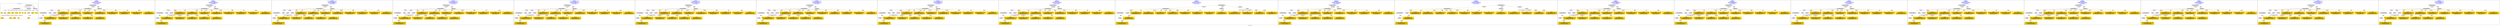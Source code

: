 digraph n0 {
fontcolor="blue"
remincross="true"
label="s07-s-13.json"
subgraph cluster_0 {
label="1-correct model"
n2[style="filled",color="white",fillcolor="lightgray",label="CulturalHeritageObject1"];
n3[shape="plaintext",style="filled",fillcolor="gold",label="dates"];
n4[style="filled",color="white",fillcolor="lightgray",label="Person1"];
n5[shape="plaintext",style="filled",fillcolor="gold",label="dimension"];
n6[shape="plaintext",style="filled",fillcolor="gold",label="technique"];
n7[shape="plaintext",style="filled",fillcolor="gold",label="credit_line"];
n8[shape="plaintext",style="filled",fillcolor="gold",label="origin"];
n9[shape="plaintext",style="filled",fillcolor="gold",label="title"];
n10[shape="plaintext",style="filled",fillcolor="gold",label="ac_id"];
n11[style="filled",color="white",fillcolor="lightgray",label="Concept1"];
n12[shape="plaintext",style="filled",fillcolor="gold",label="nationality"];
n13[shape="plaintext",style="filled",fillcolor="gold",label="birthDate"];
n14[shape="plaintext",style="filled",fillcolor="gold",label="deathDate"];
n15[shape="plaintext",style="filled",fillcolor="gold",label="name"];
n16[style="filled",color="white",fillcolor="lightgray",label="EuropeanaAggregation1"];
n17[style="filled",color="white",fillcolor="lightgray",label="WebResource1"];
n18[style="filled",color="white",fillcolor="lightgray",label="WebResource2"];
n19[shape="plaintext",style="filled",fillcolor="gold",label="image_url"];
n20[shape="plaintext",style="filled",fillcolor="gold",label="audio_url"];
n21[shape="plaintext",style="filled",fillcolor="gold",label="category"];
}
subgraph cluster_1 {
label="candidate 0\nlink coherence:1.0\nnode coherence:1.0\nconfidence:0.5121243016648542\nmapping score:0.6111842910311419\ncost:19.99998\n-precision:0.5-recall:0.53"
n23[style="filled",color="white",fillcolor="lightgray",label="CulturalHeritageObject1"];
n24[style="filled",color="white",fillcolor="lightgray",label="CulturalHeritageObject2"];
n25[style="filled",color="white",fillcolor="lightgray",label="Person1"];
n26[style="filled",color="white",fillcolor="lightgray",label="Document1"];
n27[style="filled",color="white",fillcolor="lightgray",label="Document2"];
n28[style="filled",color="white",fillcolor="lightgray",label="EuropeanaAggregation1"];
n29[style="filled",color="white",fillcolor="lightgray",label="WebResource1"];
n30[shape="plaintext",style="filled",fillcolor="gold",label="credit_line\n[CulturalHeritageObject,provenance,0.809]\n[Document,classLink,0.079]\n[CulturalHeritageObject,description,0.066]\n[CulturalHeritageObject,title,0.047]"];
n31[shape="plaintext",style="filled",fillcolor="gold",label="dimension\n[CulturalHeritageObject,extent,0.93]\n[Person,nameOfThePerson,0.054]\n[CulturalHeritageObject,description,0.009]\n[CulturalHeritageObject,provenance,0.007]"];
n32[shape="plaintext",style="filled",fillcolor="gold",label="image_url\n[WebResource,classLink,0.478]\n[Document,classLink,0.469]\n[CulturalHeritageObject,description,0.043]\n[Person,nameOfThePerson,0.011]"];
n33[shape="plaintext",style="filled",fillcolor="gold",label="category\n[CulturalHeritageObject,description,0.535]\n[CulturalHeritageObject,provenance,0.199]\n[Document,classLink,0.149]\n[Person,countryAssociatedWithThePerson,0.116]"];
n34[shape="plaintext",style="filled",fillcolor="gold",label="name\n[CulturalHeritageObject,provenance,0.452]\n[Document,classLink,0.215]\n[Person,nameOfThePerson,0.196]\n[WebResource,classLink,0.137]"];
n35[shape="plaintext",style="filled",fillcolor="gold",label="nationality\n[Person,countryAssociatedWithThePerson,0.769]\n[Concept,prefLabel,0.086]\n[CulturalHeritageObject,provenance,0.083]\n[CulturalHeritageObject,description,0.062]"];
n36[shape="plaintext",style="filled",fillcolor="gold",label="deathDate\n[CulturalHeritageObject,provenance,0.393]\n[Person,dateOfDeath,0.305]\n[CulturalHeritageObject,created,0.185]\n[CulturalHeritageObject,description,0.116]"];
n37[shape="plaintext",style="filled",fillcolor="gold",label="origin\n[CulturalHeritageObject,description,0.773]\n[CulturalHeritageObject,provenance,0.121]\n[CulturalHeritageObject,title,0.076]\n[Concept,prefLabel,0.03]"];
n38[shape="plaintext",style="filled",fillcolor="gold",label="ac_id\n[CulturalHeritageObject,provenance,0.368]\n[Person,nameOfThePerson,0.215]\n[WebResource,classLink,0.215]\n[CulturalHeritageObject,title,0.202]"];
n39[shape="plaintext",style="filled",fillcolor="gold",label="birthDate\n[Person,dateOfDeath,0.328]\n[CulturalHeritageObject,created,0.325]\n[Person,dateOfBirth,0.276]\n[CulturalHeritageObject,provenance,0.072]"];
n40[shape="plaintext",style="filled",fillcolor="gold",label="dates\n[Person,dateOfDeath,0.415]\n[CulturalHeritageObject,created,0.282]\n[CulturalHeritageObject,provenance,0.193]\n[Person,dateOfBirth,0.11]"];
n41[shape="plaintext",style="filled",fillcolor="gold",label="technique\n[CulturalHeritageObject,medium,0.898]\n[CulturalHeritageObject,description,0.048]\n[Concept,prefLabel,0.043]\n[CulturalHeritageObject,title,0.011]"];
n42[shape="plaintext",style="filled",fillcolor="gold",label="audio_url\n[Document,classLink,0.549]\n[WebResource,classLink,0.436]\n[Person,nameOfThePerson,0.008]\n[CulturalHeritageObject,provenance,0.007]"];
n43[shape="plaintext",style="filled",fillcolor="gold",label="title\n[CulturalHeritageObject,description,0.342]\n[CulturalHeritageObject,title,0.272]\n[Document,classLink,0.219]\n[Concept,prefLabel,0.168]"];
}
subgraph cluster_2 {
label="candidate 1\nlink coherence:1.0\nnode coherence:1.0\nconfidence:0.5112498463624153\nmapping score:0.6108928059303289\ncost:19.99998\n-precision:0.6-recall:0.63"
n45[style="filled",color="white",fillcolor="lightgray",label="CulturalHeritageObject1"];
n46[style="filled",color="white",fillcolor="lightgray",label="CulturalHeritageObject2"];
n47[style="filled",color="white",fillcolor="lightgray",label="Person1"];
n48[style="filled",color="white",fillcolor="lightgray",label="Document1"];
n49[style="filled",color="white",fillcolor="lightgray",label="Document2"];
n50[style="filled",color="white",fillcolor="lightgray",label="EuropeanaAggregation1"];
n51[style="filled",color="white",fillcolor="lightgray",label="WebResource1"];
n52[shape="plaintext",style="filled",fillcolor="gold",label="credit_line\n[CulturalHeritageObject,provenance,0.809]\n[Document,classLink,0.079]\n[CulturalHeritageObject,description,0.066]\n[CulturalHeritageObject,title,0.047]"];
n53[shape="plaintext",style="filled",fillcolor="gold",label="dimension\n[CulturalHeritageObject,extent,0.93]\n[Person,nameOfThePerson,0.054]\n[CulturalHeritageObject,description,0.009]\n[CulturalHeritageObject,provenance,0.007]"];
n54[shape="plaintext",style="filled",fillcolor="gold",label="image_url\n[WebResource,classLink,0.478]\n[Document,classLink,0.469]\n[CulturalHeritageObject,description,0.043]\n[Person,nameOfThePerson,0.011]"];
n55[shape="plaintext",style="filled",fillcolor="gold",label="category\n[CulturalHeritageObject,description,0.535]\n[CulturalHeritageObject,provenance,0.199]\n[Document,classLink,0.149]\n[Person,countryAssociatedWithThePerson,0.116]"];
n56[shape="plaintext",style="filled",fillcolor="gold",label="name\n[CulturalHeritageObject,provenance,0.452]\n[Document,classLink,0.215]\n[Person,nameOfThePerson,0.196]\n[WebResource,classLink,0.137]"];
n57[shape="plaintext",style="filled",fillcolor="gold",label="nationality\n[Person,countryAssociatedWithThePerson,0.769]\n[Concept,prefLabel,0.086]\n[CulturalHeritageObject,provenance,0.083]\n[CulturalHeritageObject,description,0.062]"];
n58[shape="plaintext",style="filled",fillcolor="gold",label="dates\n[Person,dateOfDeath,0.415]\n[CulturalHeritageObject,created,0.282]\n[CulturalHeritageObject,provenance,0.193]\n[Person,dateOfBirth,0.11]"];
n59[shape="plaintext",style="filled",fillcolor="gold",label="origin\n[CulturalHeritageObject,description,0.773]\n[CulturalHeritageObject,provenance,0.121]\n[CulturalHeritageObject,title,0.076]\n[Concept,prefLabel,0.03]"];
n60[shape="plaintext",style="filled",fillcolor="gold",label="ac_id\n[CulturalHeritageObject,provenance,0.368]\n[Person,nameOfThePerson,0.215]\n[WebResource,classLink,0.215]\n[CulturalHeritageObject,title,0.202]"];
n61[shape="plaintext",style="filled",fillcolor="gold",label="birthDate\n[Person,dateOfDeath,0.328]\n[CulturalHeritageObject,created,0.325]\n[Person,dateOfBirth,0.276]\n[CulturalHeritageObject,provenance,0.072]"];
n62[shape="plaintext",style="filled",fillcolor="gold",label="deathDate\n[CulturalHeritageObject,provenance,0.393]\n[Person,dateOfDeath,0.305]\n[CulturalHeritageObject,created,0.185]\n[CulturalHeritageObject,description,0.116]"];
n63[shape="plaintext",style="filled",fillcolor="gold",label="technique\n[CulturalHeritageObject,medium,0.898]\n[CulturalHeritageObject,description,0.048]\n[Concept,prefLabel,0.043]\n[CulturalHeritageObject,title,0.011]"];
n64[shape="plaintext",style="filled",fillcolor="gold",label="audio_url\n[Document,classLink,0.549]\n[WebResource,classLink,0.436]\n[Person,nameOfThePerson,0.008]\n[CulturalHeritageObject,provenance,0.007]"];
n65[shape="plaintext",style="filled",fillcolor="gold",label="title\n[CulturalHeritageObject,description,0.342]\n[CulturalHeritageObject,title,0.272]\n[Document,classLink,0.219]\n[Concept,prefLabel,0.168]"];
}
subgraph cluster_3 {
label="candidate 10\nlink coherence:0.9523809523809523\nnode coherence:1.0\nconfidence:0.5046620039368018\nmapping score:0.6086968584551243\ncost:20.99998\n-precision:0.52-recall:0.58"
n67[style="filled",color="white",fillcolor="lightgray",label="CulturalHeritageObject1"];
n68[style="filled",color="white",fillcolor="lightgray",label="CulturalHeritageObject2"];
n69[style="filled",color="white",fillcolor="lightgray",label="Person1"];
n70[style="filled",color="white",fillcolor="lightgray",label="Concept1"];
n71[style="filled",color="white",fillcolor="lightgray",label="Document1"];
n72[style="filled",color="white",fillcolor="lightgray",label="Document2"];
n73[style="filled",color="white",fillcolor="lightgray",label="EuropeanaAggregation1"];
n74[style="filled",color="white",fillcolor="lightgray",label="WebResource1"];
n75[shape="plaintext",style="filled",fillcolor="gold",label="credit_line\n[CulturalHeritageObject,provenance,0.809]\n[Document,classLink,0.079]\n[CulturalHeritageObject,description,0.066]\n[CulturalHeritageObject,title,0.047]"];
n76[shape="plaintext",style="filled",fillcolor="gold",label="dimension\n[CulturalHeritageObject,extent,0.93]\n[Person,nameOfThePerson,0.054]\n[CulturalHeritageObject,description,0.009]\n[CulturalHeritageObject,provenance,0.007]"];
n77[shape="plaintext",style="filled",fillcolor="gold",label="image_url\n[WebResource,classLink,0.478]\n[Document,classLink,0.469]\n[CulturalHeritageObject,description,0.043]\n[Person,nameOfThePerson,0.011]"];
n78[shape="plaintext",style="filled",fillcolor="gold",label="category\n[CulturalHeritageObject,description,0.535]\n[CulturalHeritageObject,provenance,0.199]\n[Document,classLink,0.149]\n[Person,countryAssociatedWithThePerson,0.116]"];
n79[shape="plaintext",style="filled",fillcolor="gold",label="ac_id\n[CulturalHeritageObject,provenance,0.368]\n[Person,nameOfThePerson,0.215]\n[WebResource,classLink,0.215]\n[CulturalHeritageObject,title,0.202]"];
n80[shape="plaintext",style="filled",fillcolor="gold",label="nationality\n[Person,countryAssociatedWithThePerson,0.769]\n[Concept,prefLabel,0.086]\n[CulturalHeritageObject,provenance,0.083]\n[CulturalHeritageObject,description,0.062]"];
n81[shape="plaintext",style="filled",fillcolor="gold",label="deathDate\n[CulturalHeritageObject,provenance,0.393]\n[Person,dateOfDeath,0.305]\n[CulturalHeritageObject,created,0.185]\n[CulturalHeritageObject,description,0.116]"];
n82[shape="plaintext",style="filled",fillcolor="gold",label="origin\n[CulturalHeritageObject,description,0.773]\n[CulturalHeritageObject,provenance,0.121]\n[CulturalHeritageObject,title,0.076]\n[Concept,prefLabel,0.03]"];
n83[shape="plaintext",style="filled",fillcolor="gold",label="name\n[CulturalHeritageObject,provenance,0.452]\n[Document,classLink,0.215]\n[Person,nameOfThePerson,0.196]\n[WebResource,classLink,0.137]"];
n84[shape="plaintext",style="filled",fillcolor="gold",label="birthDate\n[Person,dateOfDeath,0.328]\n[CulturalHeritageObject,created,0.325]\n[Person,dateOfBirth,0.276]\n[CulturalHeritageObject,provenance,0.072]"];
n85[shape="plaintext",style="filled",fillcolor="gold",label="dates\n[Person,dateOfDeath,0.415]\n[CulturalHeritageObject,created,0.282]\n[CulturalHeritageObject,provenance,0.193]\n[Person,dateOfBirth,0.11]"];
n86[shape="plaintext",style="filled",fillcolor="gold",label="technique\n[CulturalHeritageObject,medium,0.898]\n[CulturalHeritageObject,description,0.048]\n[Concept,prefLabel,0.043]\n[CulturalHeritageObject,title,0.011]"];
n87[shape="plaintext",style="filled",fillcolor="gold",label="audio_url\n[Document,classLink,0.549]\n[WebResource,classLink,0.436]\n[Person,nameOfThePerson,0.008]\n[CulturalHeritageObject,provenance,0.007]"];
n88[shape="plaintext",style="filled",fillcolor="gold",label="title\n[CulturalHeritageObject,description,0.342]\n[CulturalHeritageObject,title,0.272]\n[Document,classLink,0.219]\n[Concept,prefLabel,0.168]"];
}
subgraph cluster_4 {
label="candidate 11\nlink coherence:0.9523809523809523\nnode coherence:1.0\nconfidence:0.5037875486343629\nmapping score:0.6084053733543114\ncost:20.99998\n-precision:0.62-recall:0.68"
n90[style="filled",color="white",fillcolor="lightgray",label="CulturalHeritageObject1"];
n91[style="filled",color="white",fillcolor="lightgray",label="CulturalHeritageObject2"];
n92[style="filled",color="white",fillcolor="lightgray",label="Person1"];
n93[style="filled",color="white",fillcolor="lightgray",label="Concept1"];
n94[style="filled",color="white",fillcolor="lightgray",label="Document1"];
n95[style="filled",color="white",fillcolor="lightgray",label="Document2"];
n96[style="filled",color="white",fillcolor="lightgray",label="EuropeanaAggregation1"];
n97[style="filled",color="white",fillcolor="lightgray",label="WebResource1"];
n98[shape="plaintext",style="filled",fillcolor="gold",label="credit_line\n[CulturalHeritageObject,provenance,0.809]\n[Document,classLink,0.079]\n[CulturalHeritageObject,description,0.066]\n[CulturalHeritageObject,title,0.047]"];
n99[shape="plaintext",style="filled",fillcolor="gold",label="dimension\n[CulturalHeritageObject,extent,0.93]\n[Person,nameOfThePerson,0.054]\n[CulturalHeritageObject,description,0.009]\n[CulturalHeritageObject,provenance,0.007]"];
n100[shape="plaintext",style="filled",fillcolor="gold",label="image_url\n[WebResource,classLink,0.478]\n[Document,classLink,0.469]\n[CulturalHeritageObject,description,0.043]\n[Person,nameOfThePerson,0.011]"];
n101[shape="plaintext",style="filled",fillcolor="gold",label="category\n[CulturalHeritageObject,description,0.535]\n[CulturalHeritageObject,provenance,0.199]\n[Document,classLink,0.149]\n[Person,countryAssociatedWithThePerson,0.116]"];
n102[shape="plaintext",style="filled",fillcolor="gold",label="ac_id\n[CulturalHeritageObject,provenance,0.368]\n[Person,nameOfThePerson,0.215]\n[WebResource,classLink,0.215]\n[CulturalHeritageObject,title,0.202]"];
n103[shape="plaintext",style="filled",fillcolor="gold",label="nationality\n[Person,countryAssociatedWithThePerson,0.769]\n[Concept,prefLabel,0.086]\n[CulturalHeritageObject,provenance,0.083]\n[CulturalHeritageObject,description,0.062]"];
n104[shape="plaintext",style="filled",fillcolor="gold",label="dates\n[Person,dateOfDeath,0.415]\n[CulturalHeritageObject,created,0.282]\n[CulturalHeritageObject,provenance,0.193]\n[Person,dateOfBirth,0.11]"];
n105[shape="plaintext",style="filled",fillcolor="gold",label="origin\n[CulturalHeritageObject,description,0.773]\n[CulturalHeritageObject,provenance,0.121]\n[CulturalHeritageObject,title,0.076]\n[Concept,prefLabel,0.03]"];
n106[shape="plaintext",style="filled",fillcolor="gold",label="name\n[CulturalHeritageObject,provenance,0.452]\n[Document,classLink,0.215]\n[Person,nameOfThePerson,0.196]\n[WebResource,classLink,0.137]"];
n107[shape="plaintext",style="filled",fillcolor="gold",label="birthDate\n[Person,dateOfDeath,0.328]\n[CulturalHeritageObject,created,0.325]\n[Person,dateOfBirth,0.276]\n[CulturalHeritageObject,provenance,0.072]"];
n108[shape="plaintext",style="filled",fillcolor="gold",label="deathDate\n[CulturalHeritageObject,provenance,0.393]\n[Person,dateOfDeath,0.305]\n[CulturalHeritageObject,created,0.185]\n[CulturalHeritageObject,description,0.116]"];
n109[shape="plaintext",style="filled",fillcolor="gold",label="technique\n[CulturalHeritageObject,medium,0.898]\n[CulturalHeritageObject,description,0.048]\n[Concept,prefLabel,0.043]\n[CulturalHeritageObject,title,0.011]"];
n110[shape="plaintext",style="filled",fillcolor="gold",label="audio_url\n[Document,classLink,0.549]\n[WebResource,classLink,0.436]\n[Person,nameOfThePerson,0.008]\n[CulturalHeritageObject,provenance,0.007]"];
n111[shape="plaintext",style="filled",fillcolor="gold",label="title\n[CulturalHeritageObject,description,0.342]\n[CulturalHeritageObject,title,0.272]\n[Document,classLink,0.219]\n[Concept,prefLabel,0.168]"];
}
subgraph cluster_5 {
label="candidate 12\nlink coherence:0.9523809523809523\nnode coherence:1.0\nconfidence:0.5034222072752886\nmapping score:0.6082835929012866\ncost:20.99998\n-precision:0.43-recall:0.47"
n113[style="filled",color="white",fillcolor="lightgray",label="CulturalHeritageObject1"];
n114[style="filled",color="white",fillcolor="lightgray",label="CulturalHeritageObject2"];
n115[style="filled",color="white",fillcolor="lightgray",label="Person1"];
n116[style="filled",color="white",fillcolor="lightgray",label="Concept1"];
n117[style="filled",color="white",fillcolor="lightgray",label="Document1"];
n118[style="filled",color="white",fillcolor="lightgray",label="Document2"];
n119[style="filled",color="white",fillcolor="lightgray",label="EuropeanaAggregation1"];
n120[style="filled",color="white",fillcolor="lightgray",label="WebResource1"];
n121[shape="plaintext",style="filled",fillcolor="gold",label="credit_line\n[CulturalHeritageObject,provenance,0.809]\n[Document,classLink,0.079]\n[CulturalHeritageObject,description,0.066]\n[CulturalHeritageObject,title,0.047]"];
n122[shape="plaintext",style="filled",fillcolor="gold",label="dimension\n[CulturalHeritageObject,extent,0.93]\n[Person,nameOfThePerson,0.054]\n[CulturalHeritageObject,description,0.009]\n[CulturalHeritageObject,provenance,0.007]"];
n123[shape="plaintext",style="filled",fillcolor="gold",label="audio_url\n[Document,classLink,0.549]\n[WebResource,classLink,0.436]\n[Person,nameOfThePerson,0.008]\n[CulturalHeritageObject,provenance,0.007]"];
n124[shape="plaintext",style="filled",fillcolor="gold",label="category\n[CulturalHeritageObject,description,0.535]\n[CulturalHeritageObject,provenance,0.199]\n[Document,classLink,0.149]\n[Person,countryAssociatedWithThePerson,0.116]"];
n125[shape="plaintext",style="filled",fillcolor="gold",label="name\n[CulturalHeritageObject,provenance,0.452]\n[Document,classLink,0.215]\n[Person,nameOfThePerson,0.196]\n[WebResource,classLink,0.137]"];
n126[shape="plaintext",style="filled",fillcolor="gold",label="nationality\n[Person,countryAssociatedWithThePerson,0.769]\n[Concept,prefLabel,0.086]\n[CulturalHeritageObject,provenance,0.083]\n[CulturalHeritageObject,description,0.062]"];
n127[shape="plaintext",style="filled",fillcolor="gold",label="deathDate\n[CulturalHeritageObject,provenance,0.393]\n[Person,dateOfDeath,0.305]\n[CulturalHeritageObject,created,0.185]\n[CulturalHeritageObject,description,0.116]"];
n128[shape="plaintext",style="filled",fillcolor="gold",label="origin\n[CulturalHeritageObject,description,0.773]\n[CulturalHeritageObject,provenance,0.121]\n[CulturalHeritageObject,title,0.076]\n[Concept,prefLabel,0.03]"];
n129[shape="plaintext",style="filled",fillcolor="gold",label="ac_id\n[CulturalHeritageObject,provenance,0.368]\n[Person,nameOfThePerson,0.215]\n[WebResource,classLink,0.215]\n[CulturalHeritageObject,title,0.202]"];
n130[shape="plaintext",style="filled",fillcolor="gold",label="birthDate\n[Person,dateOfDeath,0.328]\n[CulturalHeritageObject,created,0.325]\n[Person,dateOfBirth,0.276]\n[CulturalHeritageObject,provenance,0.072]"];
n131[shape="plaintext",style="filled",fillcolor="gold",label="dates\n[Person,dateOfDeath,0.415]\n[CulturalHeritageObject,created,0.282]\n[CulturalHeritageObject,provenance,0.193]\n[Person,dateOfBirth,0.11]"];
n132[shape="plaintext",style="filled",fillcolor="gold",label="technique\n[CulturalHeritageObject,medium,0.898]\n[CulturalHeritageObject,description,0.048]\n[Concept,prefLabel,0.043]\n[CulturalHeritageObject,title,0.011]"];
n133[shape="plaintext",style="filled",fillcolor="gold",label="image_url\n[WebResource,classLink,0.478]\n[Document,classLink,0.469]\n[CulturalHeritageObject,description,0.043]\n[Person,nameOfThePerson,0.011]"];
n134[shape="plaintext",style="filled",fillcolor="gold",label="title\n[CulturalHeritageObject,description,0.342]\n[CulturalHeritageObject,title,0.272]\n[Document,classLink,0.219]\n[Concept,prefLabel,0.168]"];
}
subgraph cluster_6 {
label="candidate 13\nlink coherence:0.9523809523809523\nnode coherence:1.0\nconfidence:0.5025477519728497\nmapping score:0.6079921078004736\ncost:20.99998\n-precision:0.52-recall:0.58"
n136[style="filled",color="white",fillcolor="lightgray",label="CulturalHeritageObject1"];
n137[style="filled",color="white",fillcolor="lightgray",label="CulturalHeritageObject2"];
n138[style="filled",color="white",fillcolor="lightgray",label="Person1"];
n139[style="filled",color="white",fillcolor="lightgray",label="Concept1"];
n140[style="filled",color="white",fillcolor="lightgray",label="Document1"];
n141[style="filled",color="white",fillcolor="lightgray",label="Document2"];
n142[style="filled",color="white",fillcolor="lightgray",label="EuropeanaAggregation1"];
n143[style="filled",color="white",fillcolor="lightgray",label="WebResource1"];
n144[shape="plaintext",style="filled",fillcolor="gold",label="credit_line\n[CulturalHeritageObject,provenance,0.809]\n[Document,classLink,0.079]\n[CulturalHeritageObject,description,0.066]\n[CulturalHeritageObject,title,0.047]"];
n145[shape="plaintext",style="filled",fillcolor="gold",label="dimension\n[CulturalHeritageObject,extent,0.93]\n[Person,nameOfThePerson,0.054]\n[CulturalHeritageObject,description,0.009]\n[CulturalHeritageObject,provenance,0.007]"];
n146[shape="plaintext",style="filled",fillcolor="gold",label="audio_url\n[Document,classLink,0.549]\n[WebResource,classLink,0.436]\n[Person,nameOfThePerson,0.008]\n[CulturalHeritageObject,provenance,0.007]"];
n147[shape="plaintext",style="filled",fillcolor="gold",label="category\n[CulturalHeritageObject,description,0.535]\n[CulturalHeritageObject,provenance,0.199]\n[Document,classLink,0.149]\n[Person,countryAssociatedWithThePerson,0.116]"];
n148[shape="plaintext",style="filled",fillcolor="gold",label="name\n[CulturalHeritageObject,provenance,0.452]\n[Document,classLink,0.215]\n[Person,nameOfThePerson,0.196]\n[WebResource,classLink,0.137]"];
n149[shape="plaintext",style="filled",fillcolor="gold",label="nationality\n[Person,countryAssociatedWithThePerson,0.769]\n[Concept,prefLabel,0.086]\n[CulturalHeritageObject,provenance,0.083]\n[CulturalHeritageObject,description,0.062]"];
n150[shape="plaintext",style="filled",fillcolor="gold",label="dates\n[Person,dateOfDeath,0.415]\n[CulturalHeritageObject,created,0.282]\n[CulturalHeritageObject,provenance,0.193]\n[Person,dateOfBirth,0.11]"];
n151[shape="plaintext",style="filled",fillcolor="gold",label="origin\n[CulturalHeritageObject,description,0.773]\n[CulturalHeritageObject,provenance,0.121]\n[CulturalHeritageObject,title,0.076]\n[Concept,prefLabel,0.03]"];
n152[shape="plaintext",style="filled",fillcolor="gold",label="ac_id\n[CulturalHeritageObject,provenance,0.368]\n[Person,nameOfThePerson,0.215]\n[WebResource,classLink,0.215]\n[CulturalHeritageObject,title,0.202]"];
n153[shape="plaintext",style="filled",fillcolor="gold",label="birthDate\n[Person,dateOfDeath,0.328]\n[CulturalHeritageObject,created,0.325]\n[Person,dateOfBirth,0.276]\n[CulturalHeritageObject,provenance,0.072]"];
n154[shape="plaintext",style="filled",fillcolor="gold",label="deathDate\n[CulturalHeritageObject,provenance,0.393]\n[Person,dateOfDeath,0.305]\n[CulturalHeritageObject,created,0.185]\n[CulturalHeritageObject,description,0.116]"];
n155[shape="plaintext",style="filled",fillcolor="gold",label="technique\n[CulturalHeritageObject,medium,0.898]\n[CulturalHeritageObject,description,0.048]\n[Concept,prefLabel,0.043]\n[CulturalHeritageObject,title,0.011]"];
n156[shape="plaintext",style="filled",fillcolor="gold",label="image_url\n[WebResource,classLink,0.478]\n[Document,classLink,0.469]\n[CulturalHeritageObject,description,0.043]\n[Person,nameOfThePerson,0.011]"];
n157[shape="plaintext",style="filled",fillcolor="gold",label="title\n[CulturalHeritageObject,description,0.342]\n[CulturalHeritageObject,title,0.272]\n[Document,classLink,0.219]\n[Concept,prefLabel,0.168]"];
}
subgraph cluster_7 {
label="candidate 14\nlink coherence:0.9523809523809523\nnode coherence:1.0\nconfidence:0.5024506587121734\nmapping score:0.6079597433802483\ncost:20.99998\n-precision:0.48-recall:0.53"
n159[style="filled",color="white",fillcolor="lightgray",label="CulturalHeritageObject1"];
n160[style="filled",color="white",fillcolor="lightgray",label="CulturalHeritageObject2"];
n161[style="filled",color="white",fillcolor="lightgray",label="Person1"];
n162[style="filled",color="white",fillcolor="lightgray",label="Concept1"];
n163[style="filled",color="white",fillcolor="lightgray",label="Document1"];
n164[style="filled",color="white",fillcolor="lightgray",label="Document2"];
n165[style="filled",color="white",fillcolor="lightgray",label="EuropeanaAggregation1"];
n166[style="filled",color="white",fillcolor="lightgray",label="WebResource1"];
n167[shape="plaintext",style="filled",fillcolor="gold",label="credit_line\n[CulturalHeritageObject,provenance,0.809]\n[Document,classLink,0.079]\n[CulturalHeritageObject,description,0.066]\n[CulturalHeritageObject,title,0.047]"];
n168[shape="plaintext",style="filled",fillcolor="gold",label="dimension\n[CulturalHeritageObject,extent,0.93]\n[Person,nameOfThePerson,0.054]\n[CulturalHeritageObject,description,0.009]\n[CulturalHeritageObject,provenance,0.007]"];
n169[shape="plaintext",style="filled",fillcolor="gold",label="image_url\n[WebResource,classLink,0.478]\n[Document,classLink,0.469]\n[CulturalHeritageObject,description,0.043]\n[Person,nameOfThePerson,0.011]"];
n170[shape="plaintext",style="filled",fillcolor="gold",label="category\n[CulturalHeritageObject,description,0.535]\n[CulturalHeritageObject,provenance,0.199]\n[Document,classLink,0.149]\n[Person,countryAssociatedWithThePerson,0.116]"];
n171[shape="plaintext",style="filled",fillcolor="gold",label="name\n[CulturalHeritageObject,provenance,0.452]\n[Document,classLink,0.215]\n[Person,nameOfThePerson,0.196]\n[WebResource,classLink,0.137]"];
n172[shape="plaintext",style="filled",fillcolor="gold",label="nationality\n[Person,countryAssociatedWithThePerson,0.769]\n[Concept,prefLabel,0.086]\n[CulturalHeritageObject,provenance,0.083]\n[CulturalHeritageObject,description,0.062]"];
n173[shape="plaintext",style="filled",fillcolor="gold",label="origin\n[CulturalHeritageObject,description,0.773]\n[CulturalHeritageObject,provenance,0.121]\n[CulturalHeritageObject,title,0.076]\n[Concept,prefLabel,0.03]"];
n174[shape="plaintext",style="filled",fillcolor="gold",label="birthDate\n[Person,dateOfDeath,0.328]\n[CulturalHeritageObject,created,0.325]\n[Person,dateOfBirth,0.276]\n[CulturalHeritageObject,provenance,0.072]"];
n175[shape="plaintext",style="filled",fillcolor="gold",label="ac_id\n[CulturalHeritageObject,provenance,0.368]\n[Person,nameOfThePerson,0.215]\n[WebResource,classLink,0.215]\n[CulturalHeritageObject,title,0.202]"];
n176[shape="plaintext",style="filled",fillcolor="gold",label="dates\n[Person,dateOfDeath,0.415]\n[CulturalHeritageObject,created,0.282]\n[CulturalHeritageObject,provenance,0.193]\n[Person,dateOfBirth,0.11]"];
n177[shape="plaintext",style="filled",fillcolor="gold",label="deathDate\n[CulturalHeritageObject,provenance,0.393]\n[Person,dateOfDeath,0.305]\n[CulturalHeritageObject,created,0.185]\n[CulturalHeritageObject,description,0.116]"];
n178[shape="plaintext",style="filled",fillcolor="gold",label="technique\n[CulturalHeritageObject,medium,0.898]\n[CulturalHeritageObject,description,0.048]\n[Concept,prefLabel,0.043]\n[CulturalHeritageObject,title,0.011]"];
n179[shape="plaintext",style="filled",fillcolor="gold",label="audio_url\n[Document,classLink,0.549]\n[WebResource,classLink,0.436]\n[Person,nameOfThePerson,0.008]\n[CulturalHeritageObject,provenance,0.007]"];
n180[shape="plaintext",style="filled",fillcolor="gold",label="title\n[CulturalHeritageObject,description,0.342]\n[CulturalHeritageObject,title,0.272]\n[Document,classLink,0.219]\n[Concept,prefLabel,0.168]"];
}
subgraph cluster_8 {
label="candidate 15\nlink coherence:0.9523809523809523\nnode coherence:1.0\nconfidence:0.4959599095472362\nmapping score:0.6057961603252692\ncost:20.99998\n-precision:0.48-recall:0.53"
n182[style="filled",color="white",fillcolor="lightgray",label="CulturalHeritageObject1"];
n183[style="filled",color="white",fillcolor="lightgray",label="CulturalHeritageObject2"];
n184[style="filled",color="white",fillcolor="lightgray",label="Person1"];
n185[style="filled",color="white",fillcolor="lightgray",label="Concept1"];
n186[style="filled",color="white",fillcolor="lightgray",label="Document1"];
n187[style="filled",color="white",fillcolor="lightgray",label="Document2"];
n188[style="filled",color="white",fillcolor="lightgray",label="EuropeanaAggregation1"];
n189[style="filled",color="white",fillcolor="lightgray",label="WebResource1"];
n190[shape="plaintext",style="filled",fillcolor="gold",label="credit_line\n[CulturalHeritageObject,provenance,0.809]\n[Document,classLink,0.079]\n[CulturalHeritageObject,description,0.066]\n[CulturalHeritageObject,title,0.047]"];
n191[shape="plaintext",style="filled",fillcolor="gold",label="dimension\n[CulturalHeritageObject,extent,0.93]\n[Person,nameOfThePerson,0.054]\n[CulturalHeritageObject,description,0.009]\n[CulturalHeritageObject,provenance,0.007]"];
n192[shape="plaintext",style="filled",fillcolor="gold",label="audio_url\n[Document,classLink,0.549]\n[WebResource,classLink,0.436]\n[Person,nameOfThePerson,0.008]\n[CulturalHeritageObject,provenance,0.007]"];
n193[shape="plaintext",style="filled",fillcolor="gold",label="category\n[CulturalHeritageObject,description,0.535]\n[CulturalHeritageObject,provenance,0.199]\n[Document,classLink,0.149]\n[Person,countryAssociatedWithThePerson,0.116]"];
n194[shape="plaintext",style="filled",fillcolor="gold",label="ac_id\n[CulturalHeritageObject,provenance,0.368]\n[Person,nameOfThePerson,0.215]\n[WebResource,classLink,0.215]\n[CulturalHeritageObject,title,0.202]"];
n195[shape="plaintext",style="filled",fillcolor="gold",label="nationality\n[Person,countryAssociatedWithThePerson,0.769]\n[Concept,prefLabel,0.086]\n[CulturalHeritageObject,provenance,0.083]\n[CulturalHeritageObject,description,0.062]"];
n196[shape="plaintext",style="filled",fillcolor="gold",label="deathDate\n[CulturalHeritageObject,provenance,0.393]\n[Person,dateOfDeath,0.305]\n[CulturalHeritageObject,created,0.185]\n[CulturalHeritageObject,description,0.116]"];
n197[shape="plaintext",style="filled",fillcolor="gold",label="origin\n[CulturalHeritageObject,description,0.773]\n[CulturalHeritageObject,provenance,0.121]\n[CulturalHeritageObject,title,0.076]\n[Concept,prefLabel,0.03]"];
n198[shape="plaintext",style="filled",fillcolor="gold",label="name\n[CulturalHeritageObject,provenance,0.452]\n[Document,classLink,0.215]\n[Person,nameOfThePerson,0.196]\n[WebResource,classLink,0.137]"];
n199[shape="plaintext",style="filled",fillcolor="gold",label="birthDate\n[Person,dateOfDeath,0.328]\n[CulturalHeritageObject,created,0.325]\n[Person,dateOfBirth,0.276]\n[CulturalHeritageObject,provenance,0.072]"];
n200[shape="plaintext",style="filled",fillcolor="gold",label="dates\n[Person,dateOfDeath,0.415]\n[CulturalHeritageObject,created,0.282]\n[CulturalHeritageObject,provenance,0.193]\n[Person,dateOfBirth,0.11]"];
n201[shape="plaintext",style="filled",fillcolor="gold",label="technique\n[CulturalHeritageObject,medium,0.898]\n[CulturalHeritageObject,description,0.048]\n[Concept,prefLabel,0.043]\n[CulturalHeritageObject,title,0.011]"];
n202[shape="plaintext",style="filled",fillcolor="gold",label="image_url\n[WebResource,classLink,0.478]\n[Document,classLink,0.469]\n[CulturalHeritageObject,description,0.043]\n[Person,nameOfThePerson,0.011]"];
n203[shape="plaintext",style="filled",fillcolor="gold",label="title\n[CulturalHeritageObject,description,0.342]\n[CulturalHeritageObject,title,0.272]\n[Document,classLink,0.219]\n[Concept,prefLabel,0.168]"];
}
subgraph cluster_9 {
label="candidate 16\nlink coherence:0.95\nnode coherence:1.0\nconfidence:0.5121243016648542\nmapping score:0.6111842910311419\ncost:119.009982\n-precision:0.45-recall:0.47"
n205[style="filled",color="white",fillcolor="lightgray",label="CulturalHeritageObject1"];
n206[style="filled",color="white",fillcolor="lightgray",label="CulturalHeritageObject2"];
n207[style="filled",color="white",fillcolor="lightgray",label="Person1"];
n208[style="filled",color="white",fillcolor="lightgray",label="Document1"];
n209[style="filled",color="white",fillcolor="lightgray",label="Document2"];
n210[style="filled",color="white",fillcolor="lightgray",label="EuropeanaAggregation1"];
n211[style="filled",color="white",fillcolor="lightgray",label="WebResource1"];
n212[shape="plaintext",style="filled",fillcolor="gold",label="credit_line\n[CulturalHeritageObject,provenance,0.809]\n[Document,classLink,0.079]\n[CulturalHeritageObject,description,0.066]\n[CulturalHeritageObject,title,0.047]"];
n213[shape="plaintext",style="filled",fillcolor="gold",label="dimension\n[CulturalHeritageObject,extent,0.93]\n[Person,nameOfThePerson,0.054]\n[CulturalHeritageObject,description,0.009]\n[CulturalHeritageObject,provenance,0.007]"];
n214[shape="plaintext",style="filled",fillcolor="gold",label="image_url\n[WebResource,classLink,0.478]\n[Document,classLink,0.469]\n[CulturalHeritageObject,description,0.043]\n[Person,nameOfThePerson,0.011]"];
n215[shape="plaintext",style="filled",fillcolor="gold",label="category\n[CulturalHeritageObject,description,0.535]\n[CulturalHeritageObject,provenance,0.199]\n[Document,classLink,0.149]\n[Person,countryAssociatedWithThePerson,0.116]"];
n216[shape="plaintext",style="filled",fillcolor="gold",label="name\n[CulturalHeritageObject,provenance,0.452]\n[Document,classLink,0.215]\n[Person,nameOfThePerson,0.196]\n[WebResource,classLink,0.137]"];
n217[shape="plaintext",style="filled",fillcolor="gold",label="nationality\n[Person,countryAssociatedWithThePerson,0.769]\n[Concept,prefLabel,0.086]\n[CulturalHeritageObject,provenance,0.083]\n[CulturalHeritageObject,description,0.062]"];
n218[shape="plaintext",style="filled",fillcolor="gold",label="deathDate\n[CulturalHeritageObject,provenance,0.393]\n[Person,dateOfDeath,0.305]\n[CulturalHeritageObject,created,0.185]\n[CulturalHeritageObject,description,0.116]"];
n219[shape="plaintext",style="filled",fillcolor="gold",label="origin\n[CulturalHeritageObject,description,0.773]\n[CulturalHeritageObject,provenance,0.121]\n[CulturalHeritageObject,title,0.076]\n[Concept,prefLabel,0.03]"];
n220[shape="plaintext",style="filled",fillcolor="gold",label="ac_id\n[CulturalHeritageObject,provenance,0.368]\n[Person,nameOfThePerson,0.215]\n[WebResource,classLink,0.215]\n[CulturalHeritageObject,title,0.202]"];
n221[shape="plaintext",style="filled",fillcolor="gold",label="birthDate\n[Person,dateOfDeath,0.328]\n[CulturalHeritageObject,created,0.325]\n[Person,dateOfBirth,0.276]\n[CulturalHeritageObject,provenance,0.072]"];
n222[shape="plaintext",style="filled",fillcolor="gold",label="dates\n[Person,dateOfDeath,0.415]\n[CulturalHeritageObject,created,0.282]\n[CulturalHeritageObject,provenance,0.193]\n[Person,dateOfBirth,0.11]"];
n223[shape="plaintext",style="filled",fillcolor="gold",label="technique\n[CulturalHeritageObject,medium,0.898]\n[CulturalHeritageObject,description,0.048]\n[Concept,prefLabel,0.043]\n[CulturalHeritageObject,title,0.011]"];
n224[shape="plaintext",style="filled",fillcolor="gold",label="audio_url\n[Document,classLink,0.549]\n[WebResource,classLink,0.436]\n[Person,nameOfThePerson,0.008]\n[CulturalHeritageObject,provenance,0.007]"];
n225[shape="plaintext",style="filled",fillcolor="gold",label="title\n[CulturalHeritageObject,description,0.342]\n[CulturalHeritageObject,title,0.272]\n[Document,classLink,0.219]\n[Concept,prefLabel,0.168]"];
}
subgraph cluster_10 {
label="candidate 17\nlink coherence:0.95\nnode coherence:1.0\nconfidence:0.5121243016648542\nmapping score:0.6111842910311419\ncost:119.010002\n-precision:0.45-recall:0.47"
n227[style="filled",color="white",fillcolor="lightgray",label="CulturalHeritageObject1"];
n228[style="filled",color="white",fillcolor="lightgray",label="CulturalHeritageObject2"];
n229[style="filled",color="white",fillcolor="lightgray",label="Document1"];
n230[style="filled",color="white",fillcolor="lightgray",label="Document2"];
n231[style="filled",color="white",fillcolor="lightgray",label="EuropeanaAggregation1"];
n232[style="filled",color="white",fillcolor="lightgray",label="WebResource1"];
n233[style="filled",color="white",fillcolor="lightgray",label="Person1"];
n234[shape="plaintext",style="filled",fillcolor="gold",label="credit_line\n[CulturalHeritageObject,provenance,0.809]\n[Document,classLink,0.079]\n[CulturalHeritageObject,description,0.066]\n[CulturalHeritageObject,title,0.047]"];
n235[shape="plaintext",style="filled",fillcolor="gold",label="dimension\n[CulturalHeritageObject,extent,0.93]\n[Person,nameOfThePerson,0.054]\n[CulturalHeritageObject,description,0.009]\n[CulturalHeritageObject,provenance,0.007]"];
n236[shape="plaintext",style="filled",fillcolor="gold",label="image_url\n[WebResource,classLink,0.478]\n[Document,classLink,0.469]\n[CulturalHeritageObject,description,0.043]\n[Person,nameOfThePerson,0.011]"];
n237[shape="plaintext",style="filled",fillcolor="gold",label="category\n[CulturalHeritageObject,description,0.535]\n[CulturalHeritageObject,provenance,0.199]\n[Document,classLink,0.149]\n[Person,countryAssociatedWithThePerson,0.116]"];
n238[shape="plaintext",style="filled",fillcolor="gold",label="name\n[CulturalHeritageObject,provenance,0.452]\n[Document,classLink,0.215]\n[Person,nameOfThePerson,0.196]\n[WebResource,classLink,0.137]"];
n239[shape="plaintext",style="filled",fillcolor="gold",label="nationality\n[Person,countryAssociatedWithThePerson,0.769]\n[Concept,prefLabel,0.086]\n[CulturalHeritageObject,provenance,0.083]\n[CulturalHeritageObject,description,0.062]"];
n240[shape="plaintext",style="filled",fillcolor="gold",label="deathDate\n[CulturalHeritageObject,provenance,0.393]\n[Person,dateOfDeath,0.305]\n[CulturalHeritageObject,created,0.185]\n[CulturalHeritageObject,description,0.116]"];
n241[shape="plaintext",style="filled",fillcolor="gold",label="origin\n[CulturalHeritageObject,description,0.773]\n[CulturalHeritageObject,provenance,0.121]\n[CulturalHeritageObject,title,0.076]\n[Concept,prefLabel,0.03]"];
n242[shape="plaintext",style="filled",fillcolor="gold",label="ac_id\n[CulturalHeritageObject,provenance,0.368]\n[Person,nameOfThePerson,0.215]\n[WebResource,classLink,0.215]\n[CulturalHeritageObject,title,0.202]"];
n243[shape="plaintext",style="filled",fillcolor="gold",label="birthDate\n[Person,dateOfDeath,0.328]\n[CulturalHeritageObject,created,0.325]\n[Person,dateOfBirth,0.276]\n[CulturalHeritageObject,provenance,0.072]"];
n244[shape="plaintext",style="filled",fillcolor="gold",label="dates\n[Person,dateOfDeath,0.415]\n[CulturalHeritageObject,created,0.282]\n[CulturalHeritageObject,provenance,0.193]\n[Person,dateOfBirth,0.11]"];
n245[shape="plaintext",style="filled",fillcolor="gold",label="technique\n[CulturalHeritageObject,medium,0.898]\n[CulturalHeritageObject,description,0.048]\n[Concept,prefLabel,0.043]\n[CulturalHeritageObject,title,0.011]"];
n246[shape="plaintext",style="filled",fillcolor="gold",label="audio_url\n[Document,classLink,0.549]\n[WebResource,classLink,0.436]\n[Person,nameOfThePerson,0.008]\n[CulturalHeritageObject,provenance,0.007]"];
n247[shape="plaintext",style="filled",fillcolor="gold",label="title\n[CulturalHeritageObject,description,0.342]\n[CulturalHeritageObject,title,0.272]\n[Document,classLink,0.219]\n[Concept,prefLabel,0.168]"];
}
subgraph cluster_11 {
label="candidate 18\nlink coherence:0.95\nnode coherence:1.0\nconfidence:0.5112498463624153\nmapping score:0.6108928059303289\ncost:119.009982\n-precision:0.55-recall:0.58"
n249[style="filled",color="white",fillcolor="lightgray",label="CulturalHeritageObject1"];
n250[style="filled",color="white",fillcolor="lightgray",label="CulturalHeritageObject2"];
n251[style="filled",color="white",fillcolor="lightgray",label="Person1"];
n252[style="filled",color="white",fillcolor="lightgray",label="Document1"];
n253[style="filled",color="white",fillcolor="lightgray",label="Document2"];
n254[style="filled",color="white",fillcolor="lightgray",label="EuropeanaAggregation1"];
n255[style="filled",color="white",fillcolor="lightgray",label="WebResource1"];
n256[shape="plaintext",style="filled",fillcolor="gold",label="credit_line\n[CulturalHeritageObject,provenance,0.809]\n[Document,classLink,0.079]\n[CulturalHeritageObject,description,0.066]\n[CulturalHeritageObject,title,0.047]"];
n257[shape="plaintext",style="filled",fillcolor="gold",label="dimension\n[CulturalHeritageObject,extent,0.93]\n[Person,nameOfThePerson,0.054]\n[CulturalHeritageObject,description,0.009]\n[CulturalHeritageObject,provenance,0.007]"];
n258[shape="plaintext",style="filled",fillcolor="gold",label="image_url\n[WebResource,classLink,0.478]\n[Document,classLink,0.469]\n[CulturalHeritageObject,description,0.043]\n[Person,nameOfThePerson,0.011]"];
n259[shape="plaintext",style="filled",fillcolor="gold",label="category\n[CulturalHeritageObject,description,0.535]\n[CulturalHeritageObject,provenance,0.199]\n[Document,classLink,0.149]\n[Person,countryAssociatedWithThePerson,0.116]"];
n260[shape="plaintext",style="filled",fillcolor="gold",label="name\n[CulturalHeritageObject,provenance,0.452]\n[Document,classLink,0.215]\n[Person,nameOfThePerson,0.196]\n[WebResource,classLink,0.137]"];
n261[shape="plaintext",style="filled",fillcolor="gold",label="nationality\n[Person,countryAssociatedWithThePerson,0.769]\n[Concept,prefLabel,0.086]\n[CulturalHeritageObject,provenance,0.083]\n[CulturalHeritageObject,description,0.062]"];
n262[shape="plaintext",style="filled",fillcolor="gold",label="dates\n[Person,dateOfDeath,0.415]\n[CulturalHeritageObject,created,0.282]\n[CulturalHeritageObject,provenance,0.193]\n[Person,dateOfBirth,0.11]"];
n263[shape="plaintext",style="filled",fillcolor="gold",label="origin\n[CulturalHeritageObject,description,0.773]\n[CulturalHeritageObject,provenance,0.121]\n[CulturalHeritageObject,title,0.076]\n[Concept,prefLabel,0.03]"];
n264[shape="plaintext",style="filled",fillcolor="gold",label="ac_id\n[CulturalHeritageObject,provenance,0.368]\n[Person,nameOfThePerson,0.215]\n[WebResource,classLink,0.215]\n[CulturalHeritageObject,title,0.202]"];
n265[shape="plaintext",style="filled",fillcolor="gold",label="birthDate\n[Person,dateOfDeath,0.328]\n[CulturalHeritageObject,created,0.325]\n[Person,dateOfBirth,0.276]\n[CulturalHeritageObject,provenance,0.072]"];
n266[shape="plaintext",style="filled",fillcolor="gold",label="deathDate\n[CulturalHeritageObject,provenance,0.393]\n[Person,dateOfDeath,0.305]\n[CulturalHeritageObject,created,0.185]\n[CulturalHeritageObject,description,0.116]"];
n267[shape="plaintext",style="filled",fillcolor="gold",label="technique\n[CulturalHeritageObject,medium,0.898]\n[CulturalHeritageObject,description,0.048]\n[Concept,prefLabel,0.043]\n[CulturalHeritageObject,title,0.011]"];
n268[shape="plaintext",style="filled",fillcolor="gold",label="audio_url\n[Document,classLink,0.549]\n[WebResource,classLink,0.436]\n[Person,nameOfThePerson,0.008]\n[CulturalHeritageObject,provenance,0.007]"];
n269[shape="plaintext",style="filled",fillcolor="gold",label="title\n[CulturalHeritageObject,description,0.342]\n[CulturalHeritageObject,title,0.272]\n[Document,classLink,0.219]\n[Concept,prefLabel,0.168]"];
}
subgraph cluster_12 {
label="candidate 19\nlink coherence:0.95\nnode coherence:1.0\nconfidence:0.5112498463624153\nmapping score:0.6108928059303289\ncost:119.010002\n-precision:0.55-recall:0.58"
n271[style="filled",color="white",fillcolor="lightgray",label="CulturalHeritageObject1"];
n272[style="filled",color="white",fillcolor="lightgray",label="CulturalHeritageObject2"];
n273[style="filled",color="white",fillcolor="lightgray",label="Document1"];
n274[style="filled",color="white",fillcolor="lightgray",label="Document2"];
n275[style="filled",color="white",fillcolor="lightgray",label="EuropeanaAggregation1"];
n276[style="filled",color="white",fillcolor="lightgray",label="WebResource1"];
n277[style="filled",color="white",fillcolor="lightgray",label="Person1"];
n278[shape="plaintext",style="filled",fillcolor="gold",label="credit_line\n[CulturalHeritageObject,provenance,0.809]\n[Document,classLink,0.079]\n[CulturalHeritageObject,description,0.066]\n[CulturalHeritageObject,title,0.047]"];
n279[shape="plaintext",style="filled",fillcolor="gold",label="dimension\n[CulturalHeritageObject,extent,0.93]\n[Person,nameOfThePerson,0.054]\n[CulturalHeritageObject,description,0.009]\n[CulturalHeritageObject,provenance,0.007]"];
n280[shape="plaintext",style="filled",fillcolor="gold",label="image_url\n[WebResource,classLink,0.478]\n[Document,classLink,0.469]\n[CulturalHeritageObject,description,0.043]\n[Person,nameOfThePerson,0.011]"];
n281[shape="plaintext",style="filled",fillcolor="gold",label="category\n[CulturalHeritageObject,description,0.535]\n[CulturalHeritageObject,provenance,0.199]\n[Document,classLink,0.149]\n[Person,countryAssociatedWithThePerson,0.116]"];
n282[shape="plaintext",style="filled",fillcolor="gold",label="name\n[CulturalHeritageObject,provenance,0.452]\n[Document,classLink,0.215]\n[Person,nameOfThePerson,0.196]\n[WebResource,classLink,0.137]"];
n283[shape="plaintext",style="filled",fillcolor="gold",label="nationality\n[Person,countryAssociatedWithThePerson,0.769]\n[Concept,prefLabel,0.086]\n[CulturalHeritageObject,provenance,0.083]\n[CulturalHeritageObject,description,0.062]"];
n284[shape="plaintext",style="filled",fillcolor="gold",label="dates\n[Person,dateOfDeath,0.415]\n[CulturalHeritageObject,created,0.282]\n[CulturalHeritageObject,provenance,0.193]\n[Person,dateOfBirth,0.11]"];
n285[shape="plaintext",style="filled",fillcolor="gold",label="origin\n[CulturalHeritageObject,description,0.773]\n[CulturalHeritageObject,provenance,0.121]\n[CulturalHeritageObject,title,0.076]\n[Concept,prefLabel,0.03]"];
n286[shape="plaintext",style="filled",fillcolor="gold",label="ac_id\n[CulturalHeritageObject,provenance,0.368]\n[Person,nameOfThePerson,0.215]\n[WebResource,classLink,0.215]\n[CulturalHeritageObject,title,0.202]"];
n287[shape="plaintext",style="filled",fillcolor="gold",label="birthDate\n[Person,dateOfDeath,0.328]\n[CulturalHeritageObject,created,0.325]\n[Person,dateOfBirth,0.276]\n[CulturalHeritageObject,provenance,0.072]"];
n288[shape="plaintext",style="filled",fillcolor="gold",label="deathDate\n[CulturalHeritageObject,provenance,0.393]\n[Person,dateOfDeath,0.305]\n[CulturalHeritageObject,created,0.185]\n[CulturalHeritageObject,description,0.116]"];
n289[shape="plaintext",style="filled",fillcolor="gold",label="technique\n[CulturalHeritageObject,medium,0.898]\n[CulturalHeritageObject,description,0.048]\n[Concept,prefLabel,0.043]\n[CulturalHeritageObject,title,0.011]"];
n290[shape="plaintext",style="filled",fillcolor="gold",label="audio_url\n[Document,classLink,0.549]\n[WebResource,classLink,0.436]\n[Person,nameOfThePerson,0.008]\n[CulturalHeritageObject,provenance,0.007]"];
n291[shape="plaintext",style="filled",fillcolor="gold",label="title\n[CulturalHeritageObject,description,0.342]\n[CulturalHeritageObject,title,0.272]\n[Document,classLink,0.219]\n[Concept,prefLabel,0.168]"];
}
subgraph cluster_13 {
label="candidate 2\nlink coherence:1.0\nnode coherence:1.0\nconfidence:0.5046620039368018\nmapping score:0.6086968584551243\ncost:19.99998\n-precision:0.55-recall:0.58"
n293[style="filled",color="white",fillcolor="lightgray",label="CulturalHeritageObject1"];
n294[style="filled",color="white",fillcolor="lightgray",label="CulturalHeritageObject2"];
n295[style="filled",color="white",fillcolor="lightgray",label="Person1"];
n296[style="filled",color="white",fillcolor="lightgray",label="Document1"];
n297[style="filled",color="white",fillcolor="lightgray",label="Document2"];
n298[style="filled",color="white",fillcolor="lightgray",label="EuropeanaAggregation1"];
n299[style="filled",color="white",fillcolor="lightgray",label="WebResource1"];
n300[shape="plaintext",style="filled",fillcolor="gold",label="credit_line\n[CulturalHeritageObject,provenance,0.809]\n[Document,classLink,0.079]\n[CulturalHeritageObject,description,0.066]\n[CulturalHeritageObject,title,0.047]"];
n301[shape="plaintext",style="filled",fillcolor="gold",label="dimension\n[CulturalHeritageObject,extent,0.93]\n[Person,nameOfThePerson,0.054]\n[CulturalHeritageObject,description,0.009]\n[CulturalHeritageObject,provenance,0.007]"];
n302[shape="plaintext",style="filled",fillcolor="gold",label="image_url\n[WebResource,classLink,0.478]\n[Document,classLink,0.469]\n[CulturalHeritageObject,description,0.043]\n[Person,nameOfThePerson,0.011]"];
n303[shape="plaintext",style="filled",fillcolor="gold",label="category\n[CulturalHeritageObject,description,0.535]\n[CulturalHeritageObject,provenance,0.199]\n[Document,classLink,0.149]\n[Person,countryAssociatedWithThePerson,0.116]"];
n304[shape="plaintext",style="filled",fillcolor="gold",label="ac_id\n[CulturalHeritageObject,provenance,0.368]\n[Person,nameOfThePerson,0.215]\n[WebResource,classLink,0.215]\n[CulturalHeritageObject,title,0.202]"];
n305[shape="plaintext",style="filled",fillcolor="gold",label="nationality\n[Person,countryAssociatedWithThePerson,0.769]\n[Concept,prefLabel,0.086]\n[CulturalHeritageObject,provenance,0.083]\n[CulturalHeritageObject,description,0.062]"];
n306[shape="plaintext",style="filled",fillcolor="gold",label="deathDate\n[CulturalHeritageObject,provenance,0.393]\n[Person,dateOfDeath,0.305]\n[CulturalHeritageObject,created,0.185]\n[CulturalHeritageObject,description,0.116]"];
n307[shape="plaintext",style="filled",fillcolor="gold",label="origin\n[CulturalHeritageObject,description,0.773]\n[CulturalHeritageObject,provenance,0.121]\n[CulturalHeritageObject,title,0.076]\n[Concept,prefLabel,0.03]"];
n308[shape="plaintext",style="filled",fillcolor="gold",label="name\n[CulturalHeritageObject,provenance,0.452]\n[Document,classLink,0.215]\n[Person,nameOfThePerson,0.196]\n[WebResource,classLink,0.137]"];
n309[shape="plaintext",style="filled",fillcolor="gold",label="birthDate\n[Person,dateOfDeath,0.328]\n[CulturalHeritageObject,created,0.325]\n[Person,dateOfBirth,0.276]\n[CulturalHeritageObject,provenance,0.072]"];
n310[shape="plaintext",style="filled",fillcolor="gold",label="dates\n[Person,dateOfDeath,0.415]\n[CulturalHeritageObject,created,0.282]\n[CulturalHeritageObject,provenance,0.193]\n[Person,dateOfBirth,0.11]"];
n311[shape="plaintext",style="filled",fillcolor="gold",label="technique\n[CulturalHeritageObject,medium,0.898]\n[CulturalHeritageObject,description,0.048]\n[Concept,prefLabel,0.043]\n[CulturalHeritageObject,title,0.011]"];
n312[shape="plaintext",style="filled",fillcolor="gold",label="audio_url\n[Document,classLink,0.549]\n[WebResource,classLink,0.436]\n[Person,nameOfThePerson,0.008]\n[CulturalHeritageObject,provenance,0.007]"];
n313[shape="plaintext",style="filled",fillcolor="gold",label="title\n[CulturalHeritageObject,description,0.342]\n[CulturalHeritageObject,title,0.272]\n[Document,classLink,0.219]\n[Concept,prefLabel,0.168]"];
}
subgraph cluster_14 {
label="candidate 3\nlink coherence:1.0\nnode coherence:1.0\nconfidence:0.5037875486343629\nmapping score:0.6084053733543114\ncost:19.99998\n-precision:0.65-recall:0.68"
n315[style="filled",color="white",fillcolor="lightgray",label="CulturalHeritageObject1"];
n316[style="filled",color="white",fillcolor="lightgray",label="CulturalHeritageObject2"];
n317[style="filled",color="white",fillcolor="lightgray",label="Person1"];
n318[style="filled",color="white",fillcolor="lightgray",label="Document1"];
n319[style="filled",color="white",fillcolor="lightgray",label="Document2"];
n320[style="filled",color="white",fillcolor="lightgray",label="EuropeanaAggregation1"];
n321[style="filled",color="white",fillcolor="lightgray",label="WebResource1"];
n322[shape="plaintext",style="filled",fillcolor="gold",label="credit_line\n[CulturalHeritageObject,provenance,0.809]\n[Document,classLink,0.079]\n[CulturalHeritageObject,description,0.066]\n[CulturalHeritageObject,title,0.047]"];
n323[shape="plaintext",style="filled",fillcolor="gold",label="dimension\n[CulturalHeritageObject,extent,0.93]\n[Person,nameOfThePerson,0.054]\n[CulturalHeritageObject,description,0.009]\n[CulturalHeritageObject,provenance,0.007]"];
n324[shape="plaintext",style="filled",fillcolor="gold",label="image_url\n[WebResource,classLink,0.478]\n[Document,classLink,0.469]\n[CulturalHeritageObject,description,0.043]\n[Person,nameOfThePerson,0.011]"];
n325[shape="plaintext",style="filled",fillcolor="gold",label="category\n[CulturalHeritageObject,description,0.535]\n[CulturalHeritageObject,provenance,0.199]\n[Document,classLink,0.149]\n[Person,countryAssociatedWithThePerson,0.116]"];
n326[shape="plaintext",style="filled",fillcolor="gold",label="ac_id\n[CulturalHeritageObject,provenance,0.368]\n[Person,nameOfThePerson,0.215]\n[WebResource,classLink,0.215]\n[CulturalHeritageObject,title,0.202]"];
n327[shape="plaintext",style="filled",fillcolor="gold",label="nationality\n[Person,countryAssociatedWithThePerson,0.769]\n[Concept,prefLabel,0.086]\n[CulturalHeritageObject,provenance,0.083]\n[CulturalHeritageObject,description,0.062]"];
n328[shape="plaintext",style="filled",fillcolor="gold",label="dates\n[Person,dateOfDeath,0.415]\n[CulturalHeritageObject,created,0.282]\n[CulturalHeritageObject,provenance,0.193]\n[Person,dateOfBirth,0.11]"];
n329[shape="plaintext",style="filled",fillcolor="gold",label="origin\n[CulturalHeritageObject,description,0.773]\n[CulturalHeritageObject,provenance,0.121]\n[CulturalHeritageObject,title,0.076]\n[Concept,prefLabel,0.03]"];
n330[shape="plaintext",style="filled",fillcolor="gold",label="name\n[CulturalHeritageObject,provenance,0.452]\n[Document,classLink,0.215]\n[Person,nameOfThePerson,0.196]\n[WebResource,classLink,0.137]"];
n331[shape="plaintext",style="filled",fillcolor="gold",label="birthDate\n[Person,dateOfDeath,0.328]\n[CulturalHeritageObject,created,0.325]\n[Person,dateOfBirth,0.276]\n[CulturalHeritageObject,provenance,0.072]"];
n332[shape="plaintext",style="filled",fillcolor="gold",label="deathDate\n[CulturalHeritageObject,provenance,0.393]\n[Person,dateOfDeath,0.305]\n[CulturalHeritageObject,created,0.185]\n[CulturalHeritageObject,description,0.116]"];
n333[shape="plaintext",style="filled",fillcolor="gold",label="technique\n[CulturalHeritageObject,medium,0.898]\n[CulturalHeritageObject,description,0.048]\n[Concept,prefLabel,0.043]\n[CulturalHeritageObject,title,0.011]"];
n334[shape="plaintext",style="filled",fillcolor="gold",label="audio_url\n[Document,classLink,0.549]\n[WebResource,classLink,0.436]\n[Person,nameOfThePerson,0.008]\n[CulturalHeritageObject,provenance,0.007]"];
n335[shape="plaintext",style="filled",fillcolor="gold",label="title\n[CulturalHeritageObject,description,0.342]\n[CulturalHeritageObject,title,0.272]\n[Document,classLink,0.219]\n[Concept,prefLabel,0.168]"];
}
subgraph cluster_15 {
label="candidate 4\nlink coherence:1.0\nnode coherence:1.0\nconfidence:0.5034222072752886\nmapping score:0.6082835929012866\ncost:19.99998\n-precision:0.45-recall:0.47"
n337[style="filled",color="white",fillcolor="lightgray",label="CulturalHeritageObject1"];
n338[style="filled",color="white",fillcolor="lightgray",label="CulturalHeritageObject2"];
n339[style="filled",color="white",fillcolor="lightgray",label="Person1"];
n340[style="filled",color="white",fillcolor="lightgray",label="Document1"];
n341[style="filled",color="white",fillcolor="lightgray",label="Document2"];
n342[style="filled",color="white",fillcolor="lightgray",label="EuropeanaAggregation1"];
n343[style="filled",color="white",fillcolor="lightgray",label="WebResource1"];
n344[shape="plaintext",style="filled",fillcolor="gold",label="credit_line\n[CulturalHeritageObject,provenance,0.809]\n[Document,classLink,0.079]\n[CulturalHeritageObject,description,0.066]\n[CulturalHeritageObject,title,0.047]"];
n345[shape="plaintext",style="filled",fillcolor="gold",label="dimension\n[CulturalHeritageObject,extent,0.93]\n[Person,nameOfThePerson,0.054]\n[CulturalHeritageObject,description,0.009]\n[CulturalHeritageObject,provenance,0.007]"];
n346[shape="plaintext",style="filled",fillcolor="gold",label="audio_url\n[Document,classLink,0.549]\n[WebResource,classLink,0.436]\n[Person,nameOfThePerson,0.008]\n[CulturalHeritageObject,provenance,0.007]"];
n347[shape="plaintext",style="filled",fillcolor="gold",label="category\n[CulturalHeritageObject,description,0.535]\n[CulturalHeritageObject,provenance,0.199]\n[Document,classLink,0.149]\n[Person,countryAssociatedWithThePerson,0.116]"];
n348[shape="plaintext",style="filled",fillcolor="gold",label="name\n[CulturalHeritageObject,provenance,0.452]\n[Document,classLink,0.215]\n[Person,nameOfThePerson,0.196]\n[WebResource,classLink,0.137]"];
n349[shape="plaintext",style="filled",fillcolor="gold",label="nationality\n[Person,countryAssociatedWithThePerson,0.769]\n[Concept,prefLabel,0.086]\n[CulturalHeritageObject,provenance,0.083]\n[CulturalHeritageObject,description,0.062]"];
n350[shape="plaintext",style="filled",fillcolor="gold",label="deathDate\n[CulturalHeritageObject,provenance,0.393]\n[Person,dateOfDeath,0.305]\n[CulturalHeritageObject,created,0.185]\n[CulturalHeritageObject,description,0.116]"];
n351[shape="plaintext",style="filled",fillcolor="gold",label="origin\n[CulturalHeritageObject,description,0.773]\n[CulturalHeritageObject,provenance,0.121]\n[CulturalHeritageObject,title,0.076]\n[Concept,prefLabel,0.03]"];
n352[shape="plaintext",style="filled",fillcolor="gold",label="ac_id\n[CulturalHeritageObject,provenance,0.368]\n[Person,nameOfThePerson,0.215]\n[WebResource,classLink,0.215]\n[CulturalHeritageObject,title,0.202]"];
n353[shape="plaintext",style="filled",fillcolor="gold",label="birthDate\n[Person,dateOfDeath,0.328]\n[CulturalHeritageObject,created,0.325]\n[Person,dateOfBirth,0.276]\n[CulturalHeritageObject,provenance,0.072]"];
n354[shape="plaintext",style="filled",fillcolor="gold",label="dates\n[Person,dateOfDeath,0.415]\n[CulturalHeritageObject,created,0.282]\n[CulturalHeritageObject,provenance,0.193]\n[Person,dateOfBirth,0.11]"];
n355[shape="plaintext",style="filled",fillcolor="gold",label="technique\n[CulturalHeritageObject,medium,0.898]\n[CulturalHeritageObject,description,0.048]\n[Concept,prefLabel,0.043]\n[CulturalHeritageObject,title,0.011]"];
n356[shape="plaintext",style="filled",fillcolor="gold",label="image_url\n[WebResource,classLink,0.478]\n[Document,classLink,0.469]\n[CulturalHeritageObject,description,0.043]\n[Person,nameOfThePerson,0.011]"];
n357[shape="plaintext",style="filled",fillcolor="gold",label="title\n[CulturalHeritageObject,description,0.342]\n[CulturalHeritageObject,title,0.272]\n[Document,classLink,0.219]\n[Concept,prefLabel,0.168]"];
}
subgraph cluster_16 {
label="candidate 5\nlink coherence:1.0\nnode coherence:1.0\nconfidence:0.5025477519728497\nmapping score:0.6079921078004736\ncost:19.99998\n-precision:0.55-recall:0.58"
n359[style="filled",color="white",fillcolor="lightgray",label="CulturalHeritageObject1"];
n360[style="filled",color="white",fillcolor="lightgray",label="CulturalHeritageObject2"];
n361[style="filled",color="white",fillcolor="lightgray",label="Person1"];
n362[style="filled",color="white",fillcolor="lightgray",label="Document1"];
n363[style="filled",color="white",fillcolor="lightgray",label="Document2"];
n364[style="filled",color="white",fillcolor="lightgray",label="EuropeanaAggregation1"];
n365[style="filled",color="white",fillcolor="lightgray",label="WebResource1"];
n366[shape="plaintext",style="filled",fillcolor="gold",label="credit_line\n[CulturalHeritageObject,provenance,0.809]\n[Document,classLink,0.079]\n[CulturalHeritageObject,description,0.066]\n[CulturalHeritageObject,title,0.047]"];
n367[shape="plaintext",style="filled",fillcolor="gold",label="dimension\n[CulturalHeritageObject,extent,0.93]\n[Person,nameOfThePerson,0.054]\n[CulturalHeritageObject,description,0.009]\n[CulturalHeritageObject,provenance,0.007]"];
n368[shape="plaintext",style="filled",fillcolor="gold",label="audio_url\n[Document,classLink,0.549]\n[WebResource,classLink,0.436]\n[Person,nameOfThePerson,0.008]\n[CulturalHeritageObject,provenance,0.007]"];
n369[shape="plaintext",style="filled",fillcolor="gold",label="category\n[CulturalHeritageObject,description,0.535]\n[CulturalHeritageObject,provenance,0.199]\n[Document,classLink,0.149]\n[Person,countryAssociatedWithThePerson,0.116]"];
n370[shape="plaintext",style="filled",fillcolor="gold",label="name\n[CulturalHeritageObject,provenance,0.452]\n[Document,classLink,0.215]\n[Person,nameOfThePerson,0.196]\n[WebResource,classLink,0.137]"];
n371[shape="plaintext",style="filled",fillcolor="gold",label="nationality\n[Person,countryAssociatedWithThePerson,0.769]\n[Concept,prefLabel,0.086]\n[CulturalHeritageObject,provenance,0.083]\n[CulturalHeritageObject,description,0.062]"];
n372[shape="plaintext",style="filled",fillcolor="gold",label="dates\n[Person,dateOfDeath,0.415]\n[CulturalHeritageObject,created,0.282]\n[CulturalHeritageObject,provenance,0.193]\n[Person,dateOfBirth,0.11]"];
n373[shape="plaintext",style="filled",fillcolor="gold",label="origin\n[CulturalHeritageObject,description,0.773]\n[CulturalHeritageObject,provenance,0.121]\n[CulturalHeritageObject,title,0.076]\n[Concept,prefLabel,0.03]"];
n374[shape="plaintext",style="filled",fillcolor="gold",label="ac_id\n[CulturalHeritageObject,provenance,0.368]\n[Person,nameOfThePerson,0.215]\n[WebResource,classLink,0.215]\n[CulturalHeritageObject,title,0.202]"];
n375[shape="plaintext",style="filled",fillcolor="gold",label="birthDate\n[Person,dateOfDeath,0.328]\n[CulturalHeritageObject,created,0.325]\n[Person,dateOfBirth,0.276]\n[CulturalHeritageObject,provenance,0.072]"];
n376[shape="plaintext",style="filled",fillcolor="gold",label="deathDate\n[CulturalHeritageObject,provenance,0.393]\n[Person,dateOfDeath,0.305]\n[CulturalHeritageObject,created,0.185]\n[CulturalHeritageObject,description,0.116]"];
n377[shape="plaintext",style="filled",fillcolor="gold",label="technique\n[CulturalHeritageObject,medium,0.898]\n[CulturalHeritageObject,description,0.048]\n[Concept,prefLabel,0.043]\n[CulturalHeritageObject,title,0.011]"];
n378[shape="plaintext",style="filled",fillcolor="gold",label="image_url\n[WebResource,classLink,0.478]\n[Document,classLink,0.469]\n[CulturalHeritageObject,description,0.043]\n[Person,nameOfThePerson,0.011]"];
n379[shape="plaintext",style="filled",fillcolor="gold",label="title\n[CulturalHeritageObject,description,0.342]\n[CulturalHeritageObject,title,0.272]\n[Document,classLink,0.219]\n[Concept,prefLabel,0.168]"];
}
subgraph cluster_17 {
label="candidate 6\nlink coherence:1.0\nnode coherence:1.0\nconfidence:0.5024506587121734\nmapping score:0.6079597433802483\ncost:19.99998\n-precision:0.5-recall:0.53"
n381[style="filled",color="white",fillcolor="lightgray",label="CulturalHeritageObject1"];
n382[style="filled",color="white",fillcolor="lightgray",label="CulturalHeritageObject2"];
n383[style="filled",color="white",fillcolor="lightgray",label="Person1"];
n384[style="filled",color="white",fillcolor="lightgray",label="Document1"];
n385[style="filled",color="white",fillcolor="lightgray",label="Document2"];
n386[style="filled",color="white",fillcolor="lightgray",label="EuropeanaAggregation1"];
n387[style="filled",color="white",fillcolor="lightgray",label="WebResource1"];
n388[shape="plaintext",style="filled",fillcolor="gold",label="credit_line\n[CulturalHeritageObject,provenance,0.809]\n[Document,classLink,0.079]\n[CulturalHeritageObject,description,0.066]\n[CulturalHeritageObject,title,0.047]"];
n389[shape="plaintext",style="filled",fillcolor="gold",label="dimension\n[CulturalHeritageObject,extent,0.93]\n[Person,nameOfThePerson,0.054]\n[CulturalHeritageObject,description,0.009]\n[CulturalHeritageObject,provenance,0.007]"];
n390[shape="plaintext",style="filled",fillcolor="gold",label="image_url\n[WebResource,classLink,0.478]\n[Document,classLink,0.469]\n[CulturalHeritageObject,description,0.043]\n[Person,nameOfThePerson,0.011]"];
n391[shape="plaintext",style="filled",fillcolor="gold",label="category\n[CulturalHeritageObject,description,0.535]\n[CulturalHeritageObject,provenance,0.199]\n[Document,classLink,0.149]\n[Person,countryAssociatedWithThePerson,0.116]"];
n392[shape="plaintext",style="filled",fillcolor="gold",label="name\n[CulturalHeritageObject,provenance,0.452]\n[Document,classLink,0.215]\n[Person,nameOfThePerson,0.196]\n[WebResource,classLink,0.137]"];
n393[shape="plaintext",style="filled",fillcolor="gold",label="nationality\n[Person,countryAssociatedWithThePerson,0.769]\n[Concept,prefLabel,0.086]\n[CulturalHeritageObject,provenance,0.083]\n[CulturalHeritageObject,description,0.062]"];
n394[shape="plaintext",style="filled",fillcolor="gold",label="origin\n[CulturalHeritageObject,description,0.773]\n[CulturalHeritageObject,provenance,0.121]\n[CulturalHeritageObject,title,0.076]\n[Concept,prefLabel,0.03]"];
n395[shape="plaintext",style="filled",fillcolor="gold",label="birthDate\n[Person,dateOfDeath,0.328]\n[CulturalHeritageObject,created,0.325]\n[Person,dateOfBirth,0.276]\n[CulturalHeritageObject,provenance,0.072]"];
n396[shape="plaintext",style="filled",fillcolor="gold",label="ac_id\n[CulturalHeritageObject,provenance,0.368]\n[Person,nameOfThePerson,0.215]\n[WebResource,classLink,0.215]\n[CulturalHeritageObject,title,0.202]"];
n397[shape="plaintext",style="filled",fillcolor="gold",label="dates\n[Person,dateOfDeath,0.415]\n[CulturalHeritageObject,created,0.282]\n[CulturalHeritageObject,provenance,0.193]\n[Person,dateOfBirth,0.11]"];
n398[shape="plaintext",style="filled",fillcolor="gold",label="deathDate\n[CulturalHeritageObject,provenance,0.393]\n[Person,dateOfDeath,0.305]\n[CulturalHeritageObject,created,0.185]\n[CulturalHeritageObject,description,0.116]"];
n399[shape="plaintext",style="filled",fillcolor="gold",label="technique\n[CulturalHeritageObject,medium,0.898]\n[CulturalHeritageObject,description,0.048]\n[Concept,prefLabel,0.043]\n[CulturalHeritageObject,title,0.011]"];
n400[shape="plaintext",style="filled",fillcolor="gold",label="audio_url\n[Document,classLink,0.549]\n[WebResource,classLink,0.436]\n[Person,nameOfThePerson,0.008]\n[CulturalHeritageObject,provenance,0.007]"];
n401[shape="plaintext",style="filled",fillcolor="gold",label="title\n[CulturalHeritageObject,description,0.342]\n[CulturalHeritageObject,title,0.272]\n[Document,classLink,0.219]\n[Concept,prefLabel,0.168]"];
}
subgraph cluster_18 {
label="candidate 7\nlink coherence:1.0\nnode coherence:1.0\nconfidence:0.4959599095472362\nmapping score:0.6057961603252692\ncost:19.99998\n-precision:0.5-recall:0.53"
n403[style="filled",color="white",fillcolor="lightgray",label="CulturalHeritageObject1"];
n404[style="filled",color="white",fillcolor="lightgray",label="CulturalHeritageObject2"];
n405[style="filled",color="white",fillcolor="lightgray",label="Person1"];
n406[style="filled",color="white",fillcolor="lightgray",label="Document1"];
n407[style="filled",color="white",fillcolor="lightgray",label="Document2"];
n408[style="filled",color="white",fillcolor="lightgray",label="EuropeanaAggregation1"];
n409[style="filled",color="white",fillcolor="lightgray",label="WebResource1"];
n410[shape="plaintext",style="filled",fillcolor="gold",label="credit_line\n[CulturalHeritageObject,provenance,0.809]\n[Document,classLink,0.079]\n[CulturalHeritageObject,description,0.066]\n[CulturalHeritageObject,title,0.047]"];
n411[shape="plaintext",style="filled",fillcolor="gold",label="dimension\n[CulturalHeritageObject,extent,0.93]\n[Person,nameOfThePerson,0.054]\n[CulturalHeritageObject,description,0.009]\n[CulturalHeritageObject,provenance,0.007]"];
n412[shape="plaintext",style="filled",fillcolor="gold",label="audio_url\n[Document,classLink,0.549]\n[WebResource,classLink,0.436]\n[Person,nameOfThePerson,0.008]\n[CulturalHeritageObject,provenance,0.007]"];
n413[shape="plaintext",style="filled",fillcolor="gold",label="category\n[CulturalHeritageObject,description,0.535]\n[CulturalHeritageObject,provenance,0.199]\n[Document,classLink,0.149]\n[Person,countryAssociatedWithThePerson,0.116]"];
n414[shape="plaintext",style="filled",fillcolor="gold",label="ac_id\n[CulturalHeritageObject,provenance,0.368]\n[Person,nameOfThePerson,0.215]\n[WebResource,classLink,0.215]\n[CulturalHeritageObject,title,0.202]"];
n415[shape="plaintext",style="filled",fillcolor="gold",label="nationality\n[Person,countryAssociatedWithThePerson,0.769]\n[Concept,prefLabel,0.086]\n[CulturalHeritageObject,provenance,0.083]\n[CulturalHeritageObject,description,0.062]"];
n416[shape="plaintext",style="filled",fillcolor="gold",label="deathDate\n[CulturalHeritageObject,provenance,0.393]\n[Person,dateOfDeath,0.305]\n[CulturalHeritageObject,created,0.185]\n[CulturalHeritageObject,description,0.116]"];
n417[shape="plaintext",style="filled",fillcolor="gold",label="origin\n[CulturalHeritageObject,description,0.773]\n[CulturalHeritageObject,provenance,0.121]\n[CulturalHeritageObject,title,0.076]\n[Concept,prefLabel,0.03]"];
n418[shape="plaintext",style="filled",fillcolor="gold",label="name\n[CulturalHeritageObject,provenance,0.452]\n[Document,classLink,0.215]\n[Person,nameOfThePerson,0.196]\n[WebResource,classLink,0.137]"];
n419[shape="plaintext",style="filled",fillcolor="gold",label="birthDate\n[Person,dateOfDeath,0.328]\n[CulturalHeritageObject,created,0.325]\n[Person,dateOfBirth,0.276]\n[CulturalHeritageObject,provenance,0.072]"];
n420[shape="plaintext",style="filled",fillcolor="gold",label="dates\n[Person,dateOfDeath,0.415]\n[CulturalHeritageObject,created,0.282]\n[CulturalHeritageObject,provenance,0.193]\n[Person,dateOfBirth,0.11]"];
n421[shape="plaintext",style="filled",fillcolor="gold",label="technique\n[CulturalHeritageObject,medium,0.898]\n[CulturalHeritageObject,description,0.048]\n[Concept,prefLabel,0.043]\n[CulturalHeritageObject,title,0.011]"];
n422[shape="plaintext",style="filled",fillcolor="gold",label="image_url\n[WebResource,classLink,0.478]\n[Document,classLink,0.469]\n[CulturalHeritageObject,description,0.043]\n[Person,nameOfThePerson,0.011]"];
n423[shape="plaintext",style="filled",fillcolor="gold",label="title\n[CulturalHeritageObject,description,0.342]\n[CulturalHeritageObject,title,0.272]\n[Document,classLink,0.219]\n[Concept,prefLabel,0.168]"];
}
subgraph cluster_19 {
label="candidate 8\nlink coherence:0.9523809523809523\nnode coherence:1.0\nconfidence:0.5121243016648542\nmapping score:0.6111842910311419\ncost:20.99998\n-precision:0.48-recall:0.53"
n425[style="filled",color="white",fillcolor="lightgray",label="CulturalHeritageObject1"];
n426[style="filled",color="white",fillcolor="lightgray",label="CulturalHeritageObject2"];
n427[style="filled",color="white",fillcolor="lightgray",label="Person1"];
n428[style="filled",color="white",fillcolor="lightgray",label="Concept1"];
n429[style="filled",color="white",fillcolor="lightgray",label="Document1"];
n430[style="filled",color="white",fillcolor="lightgray",label="Document2"];
n431[style="filled",color="white",fillcolor="lightgray",label="EuropeanaAggregation1"];
n432[style="filled",color="white",fillcolor="lightgray",label="WebResource1"];
n433[shape="plaintext",style="filled",fillcolor="gold",label="credit_line\n[CulturalHeritageObject,provenance,0.809]\n[Document,classLink,0.079]\n[CulturalHeritageObject,description,0.066]\n[CulturalHeritageObject,title,0.047]"];
n434[shape="plaintext",style="filled",fillcolor="gold",label="dimension\n[CulturalHeritageObject,extent,0.93]\n[Person,nameOfThePerson,0.054]\n[CulturalHeritageObject,description,0.009]\n[CulturalHeritageObject,provenance,0.007]"];
n435[shape="plaintext",style="filled",fillcolor="gold",label="image_url\n[WebResource,classLink,0.478]\n[Document,classLink,0.469]\n[CulturalHeritageObject,description,0.043]\n[Person,nameOfThePerson,0.011]"];
n436[shape="plaintext",style="filled",fillcolor="gold",label="category\n[CulturalHeritageObject,description,0.535]\n[CulturalHeritageObject,provenance,0.199]\n[Document,classLink,0.149]\n[Person,countryAssociatedWithThePerson,0.116]"];
n437[shape="plaintext",style="filled",fillcolor="gold",label="name\n[CulturalHeritageObject,provenance,0.452]\n[Document,classLink,0.215]\n[Person,nameOfThePerson,0.196]\n[WebResource,classLink,0.137]"];
n438[shape="plaintext",style="filled",fillcolor="gold",label="nationality\n[Person,countryAssociatedWithThePerson,0.769]\n[Concept,prefLabel,0.086]\n[CulturalHeritageObject,provenance,0.083]\n[CulturalHeritageObject,description,0.062]"];
n439[shape="plaintext",style="filled",fillcolor="gold",label="deathDate\n[CulturalHeritageObject,provenance,0.393]\n[Person,dateOfDeath,0.305]\n[CulturalHeritageObject,created,0.185]\n[CulturalHeritageObject,description,0.116]"];
n440[shape="plaintext",style="filled",fillcolor="gold",label="origin\n[CulturalHeritageObject,description,0.773]\n[CulturalHeritageObject,provenance,0.121]\n[CulturalHeritageObject,title,0.076]\n[Concept,prefLabel,0.03]"];
n441[shape="plaintext",style="filled",fillcolor="gold",label="ac_id\n[CulturalHeritageObject,provenance,0.368]\n[Person,nameOfThePerson,0.215]\n[WebResource,classLink,0.215]\n[CulturalHeritageObject,title,0.202]"];
n442[shape="plaintext",style="filled",fillcolor="gold",label="birthDate\n[Person,dateOfDeath,0.328]\n[CulturalHeritageObject,created,0.325]\n[Person,dateOfBirth,0.276]\n[CulturalHeritageObject,provenance,0.072]"];
n443[shape="plaintext",style="filled",fillcolor="gold",label="dates\n[Person,dateOfDeath,0.415]\n[CulturalHeritageObject,created,0.282]\n[CulturalHeritageObject,provenance,0.193]\n[Person,dateOfBirth,0.11]"];
n444[shape="plaintext",style="filled",fillcolor="gold",label="technique\n[CulturalHeritageObject,medium,0.898]\n[CulturalHeritageObject,description,0.048]\n[Concept,prefLabel,0.043]\n[CulturalHeritageObject,title,0.011]"];
n445[shape="plaintext",style="filled",fillcolor="gold",label="audio_url\n[Document,classLink,0.549]\n[WebResource,classLink,0.436]\n[Person,nameOfThePerson,0.008]\n[CulturalHeritageObject,provenance,0.007]"];
n446[shape="plaintext",style="filled",fillcolor="gold",label="title\n[CulturalHeritageObject,description,0.342]\n[CulturalHeritageObject,title,0.272]\n[Document,classLink,0.219]\n[Concept,prefLabel,0.168]"];
}
subgraph cluster_20 {
label="candidate 9\nlink coherence:0.9523809523809523\nnode coherence:1.0\nconfidence:0.5112498463624153\nmapping score:0.6108928059303289\ncost:20.99998\n-precision:0.57-recall:0.63"
n448[style="filled",color="white",fillcolor="lightgray",label="CulturalHeritageObject1"];
n449[style="filled",color="white",fillcolor="lightgray",label="CulturalHeritageObject2"];
n450[style="filled",color="white",fillcolor="lightgray",label="Person1"];
n451[style="filled",color="white",fillcolor="lightgray",label="Concept1"];
n452[style="filled",color="white",fillcolor="lightgray",label="Document1"];
n453[style="filled",color="white",fillcolor="lightgray",label="Document2"];
n454[style="filled",color="white",fillcolor="lightgray",label="EuropeanaAggregation1"];
n455[style="filled",color="white",fillcolor="lightgray",label="WebResource1"];
n456[shape="plaintext",style="filled",fillcolor="gold",label="credit_line\n[CulturalHeritageObject,provenance,0.809]\n[Document,classLink,0.079]\n[CulturalHeritageObject,description,0.066]\n[CulturalHeritageObject,title,0.047]"];
n457[shape="plaintext",style="filled",fillcolor="gold",label="dimension\n[CulturalHeritageObject,extent,0.93]\n[Person,nameOfThePerson,0.054]\n[CulturalHeritageObject,description,0.009]\n[CulturalHeritageObject,provenance,0.007]"];
n458[shape="plaintext",style="filled",fillcolor="gold",label="image_url\n[WebResource,classLink,0.478]\n[Document,classLink,0.469]\n[CulturalHeritageObject,description,0.043]\n[Person,nameOfThePerson,0.011]"];
n459[shape="plaintext",style="filled",fillcolor="gold",label="category\n[CulturalHeritageObject,description,0.535]\n[CulturalHeritageObject,provenance,0.199]\n[Document,classLink,0.149]\n[Person,countryAssociatedWithThePerson,0.116]"];
n460[shape="plaintext",style="filled",fillcolor="gold",label="name\n[CulturalHeritageObject,provenance,0.452]\n[Document,classLink,0.215]\n[Person,nameOfThePerson,0.196]\n[WebResource,classLink,0.137]"];
n461[shape="plaintext",style="filled",fillcolor="gold",label="nationality\n[Person,countryAssociatedWithThePerson,0.769]\n[Concept,prefLabel,0.086]\n[CulturalHeritageObject,provenance,0.083]\n[CulturalHeritageObject,description,0.062]"];
n462[shape="plaintext",style="filled",fillcolor="gold",label="dates\n[Person,dateOfDeath,0.415]\n[CulturalHeritageObject,created,0.282]\n[CulturalHeritageObject,provenance,0.193]\n[Person,dateOfBirth,0.11]"];
n463[shape="plaintext",style="filled",fillcolor="gold",label="origin\n[CulturalHeritageObject,description,0.773]\n[CulturalHeritageObject,provenance,0.121]\n[CulturalHeritageObject,title,0.076]\n[Concept,prefLabel,0.03]"];
n464[shape="plaintext",style="filled",fillcolor="gold",label="ac_id\n[CulturalHeritageObject,provenance,0.368]\n[Person,nameOfThePerson,0.215]\n[WebResource,classLink,0.215]\n[CulturalHeritageObject,title,0.202]"];
n465[shape="plaintext",style="filled",fillcolor="gold",label="birthDate\n[Person,dateOfDeath,0.328]\n[CulturalHeritageObject,created,0.325]\n[Person,dateOfBirth,0.276]\n[CulturalHeritageObject,provenance,0.072]"];
n466[shape="plaintext",style="filled",fillcolor="gold",label="deathDate\n[CulturalHeritageObject,provenance,0.393]\n[Person,dateOfDeath,0.305]\n[CulturalHeritageObject,created,0.185]\n[CulturalHeritageObject,description,0.116]"];
n467[shape="plaintext",style="filled",fillcolor="gold",label="technique\n[CulturalHeritageObject,medium,0.898]\n[CulturalHeritageObject,description,0.048]\n[Concept,prefLabel,0.043]\n[CulturalHeritageObject,title,0.011]"];
n468[shape="plaintext",style="filled",fillcolor="gold",label="audio_url\n[Document,classLink,0.549]\n[WebResource,classLink,0.436]\n[Person,nameOfThePerson,0.008]\n[CulturalHeritageObject,provenance,0.007]"];
n469[shape="plaintext",style="filled",fillcolor="gold",label="title\n[CulturalHeritageObject,description,0.342]\n[CulturalHeritageObject,title,0.272]\n[Document,classLink,0.219]\n[Concept,prefLabel,0.168]"];
}
n2 -> n3[color="brown",fontcolor="black",label="created"]
n2 -> n4[color="brown",fontcolor="black",label="creator"]
n2 -> n5[color="brown",fontcolor="black",label="extent"]
n2 -> n6[color="brown",fontcolor="black",label="medium"]
n2 -> n7[color="brown",fontcolor="black",label="provenance"]
n2 -> n8[color="brown",fontcolor="black",label="provenance"]
n2 -> n9[color="brown",fontcolor="black",label="title"]
n2 -> n10[color="brown",fontcolor="black",label="accessionNumber"]
n2 -> n11[color="brown",fontcolor="black",label="hasType"]
n4 -> n12[color="brown",fontcolor="black",label="countryAssociatedWithThePerson"]
n4 -> n13[color="brown",fontcolor="black",label="dateOfBirth"]
n4 -> n14[color="brown",fontcolor="black",label="dateOfDeath"]
n4 -> n15[color="brown",fontcolor="black",label="nameOfThePerson"]
n16 -> n2[color="brown",fontcolor="black",label="aggregatedCHO"]
n16 -> n17[color="brown",fontcolor="black",label="hasView"]
n16 -> n18[color="brown",fontcolor="black",label="hasView"]
n17 -> n19[color="brown",fontcolor="black",label="classLink"]
n18 -> n20[color="brown",fontcolor="black",label="classLink"]
n11 -> n21[color="brown",fontcolor="black",label="prefLabel"]
n23 -> n24[color="brown",fontcolor="black",label="isRelatedTo\nw=1.0"]
n23 -> n25[color="brown",fontcolor="black",label="creator\nw=0.99998"]
n23 -> n26[color="brown",fontcolor="black",label="page\nw=1.0"]
n24 -> n27[color="brown",fontcolor="black",label="page\nw=1.0"]
n28 -> n23[color="brown",fontcolor="black",label="aggregatedCHO\nw=1.0"]
n28 -> n29[color="brown",fontcolor="black",label="hasView\nw=1.0"]
n23 -> n30[color="brown",fontcolor="black",label="provenance\nw=1.0"]
n23 -> n31[color="brown",fontcolor="black",label="extent\nw=1.0"]
n29 -> n32[color="brown",fontcolor="black",label="classLink\nw=1.0"]
n27 -> n33[color="brown",fontcolor="black",label="classLink\nw=1.0"]
n23 -> n34[color="brown",fontcolor="black",label="provenance\nw=1.0"]
n25 -> n35[color="brown",fontcolor="black",label="countryAssociatedWithThePerson\nw=1.0"]
n23 -> n36[color="brown",fontcolor="black",label="created\nw=1.0"]
n23 -> n37[color="brown",fontcolor="black",label="description\nw=1.0"]
n25 -> n38[color="brown",fontcolor="black",label="nameOfThePerson\nw=1.0"]
n25 -> n39[color="brown",fontcolor="black",label="dateOfBirth\nw=1.0"]
n25 -> n40[color="brown",fontcolor="black",label="dateOfDeath\nw=1.0"]
n23 -> n41[color="brown",fontcolor="black",label="medium\nw=1.0"]
n26 -> n42[color="brown",fontcolor="black",label="classLink\nw=1.0"]
n23 -> n43[color="brown",fontcolor="black",label="title\nw=1.0"]
n45 -> n46[color="brown",fontcolor="black",label="isRelatedTo\nw=1.0"]
n45 -> n47[color="brown",fontcolor="black",label="creator\nw=0.99998"]
n45 -> n48[color="brown",fontcolor="black",label="page\nw=1.0"]
n46 -> n49[color="brown",fontcolor="black",label="page\nw=1.0"]
n50 -> n45[color="brown",fontcolor="black",label="aggregatedCHO\nw=1.0"]
n50 -> n51[color="brown",fontcolor="black",label="hasView\nw=1.0"]
n45 -> n52[color="brown",fontcolor="black",label="provenance\nw=1.0"]
n45 -> n53[color="brown",fontcolor="black",label="extent\nw=1.0"]
n51 -> n54[color="brown",fontcolor="black",label="classLink\nw=1.0"]
n49 -> n55[color="brown",fontcolor="black",label="classLink\nw=1.0"]
n45 -> n56[color="brown",fontcolor="black",label="provenance\nw=1.0"]
n47 -> n57[color="brown",fontcolor="black",label="countryAssociatedWithThePerson\nw=1.0"]
n45 -> n58[color="brown",fontcolor="black",label="created\nw=1.0"]
n45 -> n59[color="brown",fontcolor="black",label="description\nw=1.0"]
n47 -> n60[color="brown",fontcolor="black",label="nameOfThePerson\nw=1.0"]
n47 -> n61[color="brown",fontcolor="black",label="dateOfBirth\nw=1.0"]
n47 -> n62[color="brown",fontcolor="black",label="dateOfDeath\nw=1.0"]
n45 -> n63[color="brown",fontcolor="black",label="medium\nw=1.0"]
n48 -> n64[color="brown",fontcolor="black",label="classLink\nw=1.0"]
n45 -> n65[color="brown",fontcolor="black",label="title\nw=1.0"]
n67 -> n68[color="brown",fontcolor="black",label="isRelatedTo\nw=1.0"]
n67 -> n69[color="brown",fontcolor="black",label="creator\nw=0.99998"]
n67 -> n70[color="brown",fontcolor="black",label="subject\nw=1.0"]
n67 -> n71[color="brown",fontcolor="black",label="page\nw=1.0"]
n68 -> n72[color="brown",fontcolor="black",label="page\nw=1.0"]
n73 -> n67[color="brown",fontcolor="black",label="aggregatedCHO\nw=1.0"]
n73 -> n74[color="brown",fontcolor="black",label="hasView\nw=1.0"]
n67 -> n75[color="brown",fontcolor="black",label="provenance\nw=1.0"]
n67 -> n76[color="brown",fontcolor="black",label="extent\nw=1.0"]
n74 -> n77[color="brown",fontcolor="black",label="classLink\nw=1.0"]
n72 -> n78[color="brown",fontcolor="black",label="classLink\nw=1.0"]
n67 -> n79[color="brown",fontcolor="black",label="provenance\nw=1.0"]
n69 -> n80[color="brown",fontcolor="black",label="countryAssociatedWithThePerson\nw=1.0"]
n67 -> n81[color="brown",fontcolor="black",label="created\nw=1.0"]
n67 -> n82[color="brown",fontcolor="black",label="description\nw=1.0"]
n69 -> n83[color="brown",fontcolor="black",label="nameOfThePerson\nw=1.0"]
n69 -> n84[color="brown",fontcolor="black",label="dateOfBirth\nw=1.0"]
n69 -> n85[color="brown",fontcolor="black",label="dateOfDeath\nw=1.0"]
n67 -> n86[color="brown",fontcolor="black",label="medium\nw=1.0"]
n71 -> n87[color="brown",fontcolor="black",label="classLink\nw=1.0"]
n67 -> n88[color="brown",fontcolor="black",label="title\nw=1.0"]
n90 -> n91[color="brown",fontcolor="black",label="isRelatedTo\nw=1.0"]
n90 -> n92[color="brown",fontcolor="black",label="creator\nw=0.99998"]
n90 -> n93[color="brown",fontcolor="black",label="subject\nw=1.0"]
n90 -> n94[color="brown",fontcolor="black",label="page\nw=1.0"]
n91 -> n95[color="brown",fontcolor="black",label="page\nw=1.0"]
n96 -> n90[color="brown",fontcolor="black",label="aggregatedCHO\nw=1.0"]
n96 -> n97[color="brown",fontcolor="black",label="hasView\nw=1.0"]
n90 -> n98[color="brown",fontcolor="black",label="provenance\nw=1.0"]
n90 -> n99[color="brown",fontcolor="black",label="extent\nw=1.0"]
n97 -> n100[color="brown",fontcolor="black",label="classLink\nw=1.0"]
n95 -> n101[color="brown",fontcolor="black",label="classLink\nw=1.0"]
n90 -> n102[color="brown",fontcolor="black",label="provenance\nw=1.0"]
n92 -> n103[color="brown",fontcolor="black",label="countryAssociatedWithThePerson\nw=1.0"]
n90 -> n104[color="brown",fontcolor="black",label="created\nw=1.0"]
n90 -> n105[color="brown",fontcolor="black",label="description\nw=1.0"]
n92 -> n106[color="brown",fontcolor="black",label="nameOfThePerson\nw=1.0"]
n92 -> n107[color="brown",fontcolor="black",label="dateOfBirth\nw=1.0"]
n92 -> n108[color="brown",fontcolor="black",label="dateOfDeath\nw=1.0"]
n90 -> n109[color="brown",fontcolor="black",label="medium\nw=1.0"]
n94 -> n110[color="brown",fontcolor="black",label="classLink\nw=1.0"]
n90 -> n111[color="brown",fontcolor="black",label="title\nw=1.0"]
n113 -> n114[color="brown",fontcolor="black",label="isRelatedTo\nw=1.0"]
n113 -> n115[color="brown",fontcolor="black",label="creator\nw=0.99998"]
n113 -> n116[color="brown",fontcolor="black",label="subject\nw=1.0"]
n113 -> n117[color="brown",fontcolor="black",label="page\nw=1.0"]
n114 -> n118[color="brown",fontcolor="black",label="page\nw=1.0"]
n119 -> n113[color="brown",fontcolor="black",label="aggregatedCHO\nw=1.0"]
n119 -> n120[color="brown",fontcolor="black",label="hasView\nw=1.0"]
n113 -> n121[color="brown",fontcolor="black",label="provenance\nw=1.0"]
n113 -> n122[color="brown",fontcolor="black",label="extent\nw=1.0"]
n120 -> n123[color="brown",fontcolor="black",label="classLink\nw=1.0"]
n118 -> n124[color="brown",fontcolor="black",label="classLink\nw=1.0"]
n113 -> n125[color="brown",fontcolor="black",label="provenance\nw=1.0"]
n115 -> n126[color="brown",fontcolor="black",label="countryAssociatedWithThePerson\nw=1.0"]
n113 -> n127[color="brown",fontcolor="black",label="created\nw=1.0"]
n113 -> n128[color="brown",fontcolor="black",label="description\nw=1.0"]
n115 -> n129[color="brown",fontcolor="black",label="nameOfThePerson\nw=1.0"]
n115 -> n130[color="brown",fontcolor="black",label="dateOfBirth\nw=1.0"]
n115 -> n131[color="brown",fontcolor="black",label="dateOfDeath\nw=1.0"]
n113 -> n132[color="brown",fontcolor="black",label="medium\nw=1.0"]
n117 -> n133[color="brown",fontcolor="black",label="classLink\nw=1.0"]
n113 -> n134[color="brown",fontcolor="black",label="title\nw=1.0"]
n136 -> n137[color="brown",fontcolor="black",label="isRelatedTo\nw=1.0"]
n136 -> n138[color="brown",fontcolor="black",label="creator\nw=0.99998"]
n136 -> n139[color="brown",fontcolor="black",label="subject\nw=1.0"]
n136 -> n140[color="brown",fontcolor="black",label="page\nw=1.0"]
n137 -> n141[color="brown",fontcolor="black",label="page\nw=1.0"]
n142 -> n136[color="brown",fontcolor="black",label="aggregatedCHO\nw=1.0"]
n142 -> n143[color="brown",fontcolor="black",label="hasView\nw=1.0"]
n136 -> n144[color="brown",fontcolor="black",label="provenance\nw=1.0"]
n136 -> n145[color="brown",fontcolor="black",label="extent\nw=1.0"]
n143 -> n146[color="brown",fontcolor="black",label="classLink\nw=1.0"]
n141 -> n147[color="brown",fontcolor="black",label="classLink\nw=1.0"]
n136 -> n148[color="brown",fontcolor="black",label="provenance\nw=1.0"]
n138 -> n149[color="brown",fontcolor="black",label="countryAssociatedWithThePerson\nw=1.0"]
n136 -> n150[color="brown",fontcolor="black",label="created\nw=1.0"]
n136 -> n151[color="brown",fontcolor="black",label="description\nw=1.0"]
n138 -> n152[color="brown",fontcolor="black",label="nameOfThePerson\nw=1.0"]
n138 -> n153[color="brown",fontcolor="black",label="dateOfBirth\nw=1.0"]
n138 -> n154[color="brown",fontcolor="black",label="dateOfDeath\nw=1.0"]
n136 -> n155[color="brown",fontcolor="black",label="medium\nw=1.0"]
n140 -> n156[color="brown",fontcolor="black",label="classLink\nw=1.0"]
n136 -> n157[color="brown",fontcolor="black",label="title\nw=1.0"]
n159 -> n160[color="brown",fontcolor="black",label="isRelatedTo\nw=1.0"]
n159 -> n161[color="brown",fontcolor="black",label="creator\nw=0.99998"]
n159 -> n162[color="brown",fontcolor="black",label="subject\nw=1.0"]
n159 -> n163[color="brown",fontcolor="black",label="page\nw=1.0"]
n160 -> n164[color="brown",fontcolor="black",label="page\nw=1.0"]
n165 -> n159[color="brown",fontcolor="black",label="aggregatedCHO\nw=1.0"]
n165 -> n166[color="brown",fontcolor="black",label="hasView\nw=1.0"]
n159 -> n167[color="brown",fontcolor="black",label="provenance\nw=1.0"]
n159 -> n168[color="brown",fontcolor="black",label="extent\nw=1.0"]
n166 -> n169[color="brown",fontcolor="black",label="classLink\nw=1.0"]
n164 -> n170[color="brown",fontcolor="black",label="classLink\nw=1.0"]
n159 -> n171[color="brown",fontcolor="black",label="provenance\nw=1.0"]
n161 -> n172[color="brown",fontcolor="black",label="countryAssociatedWithThePerson\nw=1.0"]
n159 -> n173[color="brown",fontcolor="black",label="description\nw=1.0"]
n159 -> n174[color="brown",fontcolor="black",label="created\nw=1.0"]
n161 -> n175[color="brown",fontcolor="black",label="nameOfThePerson\nw=1.0"]
n161 -> n176[color="brown",fontcolor="black",label="dateOfBirth\nw=1.0"]
n161 -> n177[color="brown",fontcolor="black",label="dateOfDeath\nw=1.0"]
n159 -> n178[color="brown",fontcolor="black",label="medium\nw=1.0"]
n163 -> n179[color="brown",fontcolor="black",label="classLink\nw=1.0"]
n159 -> n180[color="brown",fontcolor="black",label="title\nw=1.0"]
n182 -> n183[color="brown",fontcolor="black",label="isRelatedTo\nw=1.0"]
n182 -> n184[color="brown",fontcolor="black",label="creator\nw=0.99998"]
n182 -> n185[color="brown",fontcolor="black",label="subject\nw=1.0"]
n182 -> n186[color="brown",fontcolor="black",label="page\nw=1.0"]
n183 -> n187[color="brown",fontcolor="black",label="page\nw=1.0"]
n188 -> n182[color="brown",fontcolor="black",label="aggregatedCHO\nw=1.0"]
n188 -> n189[color="brown",fontcolor="black",label="hasView\nw=1.0"]
n182 -> n190[color="brown",fontcolor="black",label="provenance\nw=1.0"]
n182 -> n191[color="brown",fontcolor="black",label="extent\nw=1.0"]
n189 -> n192[color="brown",fontcolor="black",label="classLink\nw=1.0"]
n187 -> n193[color="brown",fontcolor="black",label="classLink\nw=1.0"]
n182 -> n194[color="brown",fontcolor="black",label="provenance\nw=1.0"]
n184 -> n195[color="brown",fontcolor="black",label="countryAssociatedWithThePerson\nw=1.0"]
n182 -> n196[color="brown",fontcolor="black",label="created\nw=1.0"]
n182 -> n197[color="brown",fontcolor="black",label="description\nw=1.0"]
n184 -> n198[color="brown",fontcolor="black",label="nameOfThePerson\nw=1.0"]
n184 -> n199[color="brown",fontcolor="black",label="dateOfBirth\nw=1.0"]
n184 -> n200[color="brown",fontcolor="black",label="dateOfDeath\nw=1.0"]
n182 -> n201[color="brown",fontcolor="black",label="medium\nw=1.0"]
n186 -> n202[color="brown",fontcolor="black",label="classLink\nw=1.0"]
n182 -> n203[color="brown",fontcolor="black",label="title\nw=1.0"]
n205 -> n206[color="brown",fontcolor="black",label="isRelatedTo\nw=1.0"]
n205 -> n207[color="brown",fontcolor="black",label="creator\nw=0.99998"]
n205 -> n208[color="brown",fontcolor="black",label="page\nw=1.0"]
n206 -> n209[color="brown",fontcolor="black",label="page\nw=1.0"]
n210 -> n211[color="brown",fontcolor="black",label="hasView\nw=1.0"]
n210 -> n205[color="brown",fontcolor="black",label="isAnnotationOf\nw=100.010002"]
n205 -> n212[color="brown",fontcolor="black",label="provenance\nw=1.0"]
n205 -> n213[color="brown",fontcolor="black",label="extent\nw=1.0"]
n211 -> n214[color="brown",fontcolor="black",label="classLink\nw=1.0"]
n209 -> n215[color="brown",fontcolor="black",label="classLink\nw=1.0"]
n205 -> n216[color="brown",fontcolor="black",label="provenance\nw=1.0"]
n207 -> n217[color="brown",fontcolor="black",label="countryAssociatedWithThePerson\nw=1.0"]
n205 -> n218[color="brown",fontcolor="black",label="created\nw=1.0"]
n205 -> n219[color="brown",fontcolor="black",label="description\nw=1.0"]
n207 -> n220[color="brown",fontcolor="black",label="nameOfThePerson\nw=1.0"]
n207 -> n221[color="brown",fontcolor="black",label="dateOfBirth\nw=1.0"]
n207 -> n222[color="brown",fontcolor="black",label="dateOfDeath\nw=1.0"]
n205 -> n223[color="brown",fontcolor="black",label="medium\nw=1.0"]
n208 -> n224[color="brown",fontcolor="black",label="classLink\nw=1.0"]
n205 -> n225[color="brown",fontcolor="black",label="title\nw=1.0"]
n227 -> n228[color="brown",fontcolor="black",label="isRelatedTo\nw=1.0"]
n227 -> n229[color="brown",fontcolor="black",label="page\nw=1.0"]
n228 -> n230[color="brown",fontcolor="black",label="page\nw=1.0"]
n231 -> n227[color="brown",fontcolor="black",label="aggregatedCHO\nw=1.0"]
n231 -> n232[color="brown",fontcolor="black",label="hasView\nw=1.0"]
n231 -> n233[color="brown",fontcolor="black",label="dataProvider\nw=100.010002"]
n227 -> n234[color="brown",fontcolor="black",label="provenance\nw=1.0"]
n227 -> n235[color="brown",fontcolor="black",label="extent\nw=1.0"]
n232 -> n236[color="brown",fontcolor="black",label="classLink\nw=1.0"]
n230 -> n237[color="brown",fontcolor="black",label="classLink\nw=1.0"]
n227 -> n238[color="brown",fontcolor="black",label="provenance\nw=1.0"]
n233 -> n239[color="brown",fontcolor="black",label="countryAssociatedWithThePerson\nw=1.0"]
n227 -> n240[color="brown",fontcolor="black",label="created\nw=1.0"]
n227 -> n241[color="brown",fontcolor="black",label="description\nw=1.0"]
n233 -> n242[color="brown",fontcolor="black",label="nameOfThePerson\nw=1.0"]
n233 -> n243[color="brown",fontcolor="black",label="dateOfBirth\nw=1.0"]
n233 -> n244[color="brown",fontcolor="black",label="dateOfDeath\nw=1.0"]
n227 -> n245[color="brown",fontcolor="black",label="medium\nw=1.0"]
n229 -> n246[color="brown",fontcolor="black",label="classLink\nw=1.0"]
n227 -> n247[color="brown",fontcolor="black",label="title\nw=1.0"]
n249 -> n250[color="brown",fontcolor="black",label="isRelatedTo\nw=1.0"]
n249 -> n251[color="brown",fontcolor="black",label="creator\nw=0.99998"]
n249 -> n252[color="brown",fontcolor="black",label="page\nw=1.0"]
n250 -> n253[color="brown",fontcolor="black",label="page\nw=1.0"]
n254 -> n255[color="brown",fontcolor="black",label="hasView\nw=1.0"]
n254 -> n249[color="brown",fontcolor="black",label="isAnnotationOf\nw=100.010002"]
n249 -> n256[color="brown",fontcolor="black",label="provenance\nw=1.0"]
n249 -> n257[color="brown",fontcolor="black",label="extent\nw=1.0"]
n255 -> n258[color="brown",fontcolor="black",label="classLink\nw=1.0"]
n253 -> n259[color="brown",fontcolor="black",label="classLink\nw=1.0"]
n249 -> n260[color="brown",fontcolor="black",label="provenance\nw=1.0"]
n251 -> n261[color="brown",fontcolor="black",label="countryAssociatedWithThePerson\nw=1.0"]
n249 -> n262[color="brown",fontcolor="black",label="created\nw=1.0"]
n249 -> n263[color="brown",fontcolor="black",label="description\nw=1.0"]
n251 -> n264[color="brown",fontcolor="black",label="nameOfThePerson\nw=1.0"]
n251 -> n265[color="brown",fontcolor="black",label="dateOfBirth\nw=1.0"]
n251 -> n266[color="brown",fontcolor="black",label="dateOfDeath\nw=1.0"]
n249 -> n267[color="brown",fontcolor="black",label="medium\nw=1.0"]
n252 -> n268[color="brown",fontcolor="black",label="classLink\nw=1.0"]
n249 -> n269[color="brown",fontcolor="black",label="title\nw=1.0"]
n271 -> n272[color="brown",fontcolor="black",label="isRelatedTo\nw=1.0"]
n271 -> n273[color="brown",fontcolor="black",label="page\nw=1.0"]
n272 -> n274[color="brown",fontcolor="black",label="page\nw=1.0"]
n275 -> n271[color="brown",fontcolor="black",label="aggregatedCHO\nw=1.0"]
n275 -> n276[color="brown",fontcolor="black",label="hasView\nw=1.0"]
n275 -> n277[color="brown",fontcolor="black",label="dataProvider\nw=100.010002"]
n271 -> n278[color="brown",fontcolor="black",label="provenance\nw=1.0"]
n271 -> n279[color="brown",fontcolor="black",label="extent\nw=1.0"]
n276 -> n280[color="brown",fontcolor="black",label="classLink\nw=1.0"]
n274 -> n281[color="brown",fontcolor="black",label="classLink\nw=1.0"]
n271 -> n282[color="brown",fontcolor="black",label="provenance\nw=1.0"]
n277 -> n283[color="brown",fontcolor="black",label="countryAssociatedWithThePerson\nw=1.0"]
n271 -> n284[color="brown",fontcolor="black",label="created\nw=1.0"]
n271 -> n285[color="brown",fontcolor="black",label="description\nw=1.0"]
n277 -> n286[color="brown",fontcolor="black",label="nameOfThePerson\nw=1.0"]
n277 -> n287[color="brown",fontcolor="black",label="dateOfBirth\nw=1.0"]
n277 -> n288[color="brown",fontcolor="black",label="dateOfDeath\nw=1.0"]
n271 -> n289[color="brown",fontcolor="black",label="medium\nw=1.0"]
n273 -> n290[color="brown",fontcolor="black",label="classLink\nw=1.0"]
n271 -> n291[color="brown",fontcolor="black",label="title\nw=1.0"]
n293 -> n294[color="brown",fontcolor="black",label="isRelatedTo\nw=1.0"]
n293 -> n295[color="brown",fontcolor="black",label="creator\nw=0.99998"]
n293 -> n296[color="brown",fontcolor="black",label="page\nw=1.0"]
n294 -> n297[color="brown",fontcolor="black",label="page\nw=1.0"]
n298 -> n293[color="brown",fontcolor="black",label="aggregatedCHO\nw=1.0"]
n298 -> n299[color="brown",fontcolor="black",label="hasView\nw=1.0"]
n293 -> n300[color="brown",fontcolor="black",label="provenance\nw=1.0"]
n293 -> n301[color="brown",fontcolor="black",label="extent\nw=1.0"]
n299 -> n302[color="brown",fontcolor="black",label="classLink\nw=1.0"]
n297 -> n303[color="brown",fontcolor="black",label="classLink\nw=1.0"]
n293 -> n304[color="brown",fontcolor="black",label="provenance\nw=1.0"]
n295 -> n305[color="brown",fontcolor="black",label="countryAssociatedWithThePerson\nw=1.0"]
n293 -> n306[color="brown",fontcolor="black",label="created\nw=1.0"]
n293 -> n307[color="brown",fontcolor="black",label="description\nw=1.0"]
n295 -> n308[color="brown",fontcolor="black",label="nameOfThePerson\nw=1.0"]
n295 -> n309[color="brown",fontcolor="black",label="dateOfBirth\nw=1.0"]
n295 -> n310[color="brown",fontcolor="black",label="dateOfDeath\nw=1.0"]
n293 -> n311[color="brown",fontcolor="black",label="medium\nw=1.0"]
n296 -> n312[color="brown",fontcolor="black",label="classLink\nw=1.0"]
n293 -> n313[color="brown",fontcolor="black",label="title\nw=1.0"]
n315 -> n316[color="brown",fontcolor="black",label="isRelatedTo\nw=1.0"]
n315 -> n317[color="brown",fontcolor="black",label="creator\nw=0.99998"]
n315 -> n318[color="brown",fontcolor="black",label="page\nw=1.0"]
n316 -> n319[color="brown",fontcolor="black",label="page\nw=1.0"]
n320 -> n315[color="brown",fontcolor="black",label="aggregatedCHO\nw=1.0"]
n320 -> n321[color="brown",fontcolor="black",label="hasView\nw=1.0"]
n315 -> n322[color="brown",fontcolor="black",label="provenance\nw=1.0"]
n315 -> n323[color="brown",fontcolor="black",label="extent\nw=1.0"]
n321 -> n324[color="brown",fontcolor="black",label="classLink\nw=1.0"]
n319 -> n325[color="brown",fontcolor="black",label="classLink\nw=1.0"]
n315 -> n326[color="brown",fontcolor="black",label="provenance\nw=1.0"]
n317 -> n327[color="brown",fontcolor="black",label="countryAssociatedWithThePerson\nw=1.0"]
n315 -> n328[color="brown",fontcolor="black",label="created\nw=1.0"]
n315 -> n329[color="brown",fontcolor="black",label="description\nw=1.0"]
n317 -> n330[color="brown",fontcolor="black",label="nameOfThePerson\nw=1.0"]
n317 -> n331[color="brown",fontcolor="black",label="dateOfBirth\nw=1.0"]
n317 -> n332[color="brown",fontcolor="black",label="dateOfDeath\nw=1.0"]
n315 -> n333[color="brown",fontcolor="black",label="medium\nw=1.0"]
n318 -> n334[color="brown",fontcolor="black",label="classLink\nw=1.0"]
n315 -> n335[color="brown",fontcolor="black",label="title\nw=1.0"]
n337 -> n338[color="brown",fontcolor="black",label="isRelatedTo\nw=1.0"]
n337 -> n339[color="brown",fontcolor="black",label="creator\nw=0.99998"]
n337 -> n340[color="brown",fontcolor="black",label="page\nw=1.0"]
n338 -> n341[color="brown",fontcolor="black",label="page\nw=1.0"]
n342 -> n337[color="brown",fontcolor="black",label="aggregatedCHO\nw=1.0"]
n342 -> n343[color="brown",fontcolor="black",label="hasView\nw=1.0"]
n337 -> n344[color="brown",fontcolor="black",label="provenance\nw=1.0"]
n337 -> n345[color="brown",fontcolor="black",label="extent\nw=1.0"]
n343 -> n346[color="brown",fontcolor="black",label="classLink\nw=1.0"]
n341 -> n347[color="brown",fontcolor="black",label="classLink\nw=1.0"]
n337 -> n348[color="brown",fontcolor="black",label="provenance\nw=1.0"]
n339 -> n349[color="brown",fontcolor="black",label="countryAssociatedWithThePerson\nw=1.0"]
n337 -> n350[color="brown",fontcolor="black",label="created\nw=1.0"]
n337 -> n351[color="brown",fontcolor="black",label="description\nw=1.0"]
n339 -> n352[color="brown",fontcolor="black",label="nameOfThePerson\nw=1.0"]
n339 -> n353[color="brown",fontcolor="black",label="dateOfBirth\nw=1.0"]
n339 -> n354[color="brown",fontcolor="black",label="dateOfDeath\nw=1.0"]
n337 -> n355[color="brown",fontcolor="black",label="medium\nw=1.0"]
n340 -> n356[color="brown",fontcolor="black",label="classLink\nw=1.0"]
n337 -> n357[color="brown",fontcolor="black",label="title\nw=1.0"]
n359 -> n360[color="brown",fontcolor="black",label="isRelatedTo\nw=1.0"]
n359 -> n361[color="brown",fontcolor="black",label="creator\nw=0.99998"]
n359 -> n362[color="brown",fontcolor="black",label="page\nw=1.0"]
n360 -> n363[color="brown",fontcolor="black",label="page\nw=1.0"]
n364 -> n359[color="brown",fontcolor="black",label="aggregatedCHO\nw=1.0"]
n364 -> n365[color="brown",fontcolor="black",label="hasView\nw=1.0"]
n359 -> n366[color="brown",fontcolor="black",label="provenance\nw=1.0"]
n359 -> n367[color="brown",fontcolor="black",label="extent\nw=1.0"]
n365 -> n368[color="brown",fontcolor="black",label="classLink\nw=1.0"]
n363 -> n369[color="brown",fontcolor="black",label="classLink\nw=1.0"]
n359 -> n370[color="brown",fontcolor="black",label="provenance\nw=1.0"]
n361 -> n371[color="brown",fontcolor="black",label="countryAssociatedWithThePerson\nw=1.0"]
n359 -> n372[color="brown",fontcolor="black",label="created\nw=1.0"]
n359 -> n373[color="brown",fontcolor="black",label="description\nw=1.0"]
n361 -> n374[color="brown",fontcolor="black",label="nameOfThePerson\nw=1.0"]
n361 -> n375[color="brown",fontcolor="black",label="dateOfBirth\nw=1.0"]
n361 -> n376[color="brown",fontcolor="black",label="dateOfDeath\nw=1.0"]
n359 -> n377[color="brown",fontcolor="black",label="medium\nw=1.0"]
n362 -> n378[color="brown",fontcolor="black",label="classLink\nw=1.0"]
n359 -> n379[color="brown",fontcolor="black",label="title\nw=1.0"]
n381 -> n382[color="brown",fontcolor="black",label="isRelatedTo\nw=1.0"]
n381 -> n383[color="brown",fontcolor="black",label="creator\nw=0.99998"]
n381 -> n384[color="brown",fontcolor="black",label="page\nw=1.0"]
n382 -> n385[color="brown",fontcolor="black",label="page\nw=1.0"]
n386 -> n381[color="brown",fontcolor="black",label="aggregatedCHO\nw=1.0"]
n386 -> n387[color="brown",fontcolor="black",label="hasView\nw=1.0"]
n381 -> n388[color="brown",fontcolor="black",label="provenance\nw=1.0"]
n381 -> n389[color="brown",fontcolor="black",label="extent\nw=1.0"]
n387 -> n390[color="brown",fontcolor="black",label="classLink\nw=1.0"]
n385 -> n391[color="brown",fontcolor="black",label="classLink\nw=1.0"]
n381 -> n392[color="brown",fontcolor="black",label="provenance\nw=1.0"]
n383 -> n393[color="brown",fontcolor="black",label="countryAssociatedWithThePerson\nw=1.0"]
n381 -> n394[color="brown",fontcolor="black",label="description\nw=1.0"]
n381 -> n395[color="brown",fontcolor="black",label="created\nw=1.0"]
n383 -> n396[color="brown",fontcolor="black",label="nameOfThePerson\nw=1.0"]
n383 -> n397[color="brown",fontcolor="black",label="dateOfBirth\nw=1.0"]
n383 -> n398[color="brown",fontcolor="black",label="dateOfDeath\nw=1.0"]
n381 -> n399[color="brown",fontcolor="black",label="medium\nw=1.0"]
n384 -> n400[color="brown",fontcolor="black",label="classLink\nw=1.0"]
n381 -> n401[color="brown",fontcolor="black",label="title\nw=1.0"]
n403 -> n404[color="brown",fontcolor="black",label="isRelatedTo\nw=1.0"]
n403 -> n405[color="brown",fontcolor="black",label="creator\nw=0.99998"]
n403 -> n406[color="brown",fontcolor="black",label="page\nw=1.0"]
n404 -> n407[color="brown",fontcolor="black",label="page\nw=1.0"]
n408 -> n403[color="brown",fontcolor="black",label="aggregatedCHO\nw=1.0"]
n408 -> n409[color="brown",fontcolor="black",label="hasView\nw=1.0"]
n403 -> n410[color="brown",fontcolor="black",label="provenance\nw=1.0"]
n403 -> n411[color="brown",fontcolor="black",label="extent\nw=1.0"]
n409 -> n412[color="brown",fontcolor="black",label="classLink\nw=1.0"]
n407 -> n413[color="brown",fontcolor="black",label="classLink\nw=1.0"]
n403 -> n414[color="brown",fontcolor="black",label="provenance\nw=1.0"]
n405 -> n415[color="brown",fontcolor="black",label="countryAssociatedWithThePerson\nw=1.0"]
n403 -> n416[color="brown",fontcolor="black",label="created\nw=1.0"]
n403 -> n417[color="brown",fontcolor="black",label="description\nw=1.0"]
n405 -> n418[color="brown",fontcolor="black",label="nameOfThePerson\nw=1.0"]
n405 -> n419[color="brown",fontcolor="black",label="dateOfBirth\nw=1.0"]
n405 -> n420[color="brown",fontcolor="black",label="dateOfDeath\nw=1.0"]
n403 -> n421[color="brown",fontcolor="black",label="medium\nw=1.0"]
n406 -> n422[color="brown",fontcolor="black",label="classLink\nw=1.0"]
n403 -> n423[color="brown",fontcolor="black",label="title\nw=1.0"]
n425 -> n426[color="brown",fontcolor="black",label="isRelatedTo\nw=1.0"]
n425 -> n427[color="brown",fontcolor="black",label="creator\nw=0.99998"]
n425 -> n428[color="brown",fontcolor="black",label="subject\nw=1.0"]
n425 -> n429[color="brown",fontcolor="black",label="page\nw=1.0"]
n426 -> n430[color="brown",fontcolor="black",label="page\nw=1.0"]
n431 -> n425[color="brown",fontcolor="black",label="aggregatedCHO\nw=1.0"]
n431 -> n432[color="brown",fontcolor="black",label="hasView\nw=1.0"]
n425 -> n433[color="brown",fontcolor="black",label="provenance\nw=1.0"]
n425 -> n434[color="brown",fontcolor="black",label="extent\nw=1.0"]
n432 -> n435[color="brown",fontcolor="black",label="classLink\nw=1.0"]
n430 -> n436[color="brown",fontcolor="black",label="classLink\nw=1.0"]
n425 -> n437[color="brown",fontcolor="black",label="provenance\nw=1.0"]
n427 -> n438[color="brown",fontcolor="black",label="countryAssociatedWithThePerson\nw=1.0"]
n425 -> n439[color="brown",fontcolor="black",label="created\nw=1.0"]
n425 -> n440[color="brown",fontcolor="black",label="description\nw=1.0"]
n427 -> n441[color="brown",fontcolor="black",label="nameOfThePerson\nw=1.0"]
n427 -> n442[color="brown",fontcolor="black",label="dateOfBirth\nw=1.0"]
n427 -> n443[color="brown",fontcolor="black",label="dateOfDeath\nw=1.0"]
n425 -> n444[color="brown",fontcolor="black",label="medium\nw=1.0"]
n429 -> n445[color="brown",fontcolor="black",label="classLink\nw=1.0"]
n425 -> n446[color="brown",fontcolor="black",label="title\nw=1.0"]
n448 -> n449[color="brown",fontcolor="black",label="isRelatedTo\nw=1.0"]
n448 -> n450[color="brown",fontcolor="black",label="creator\nw=0.99998"]
n448 -> n451[color="brown",fontcolor="black",label="subject\nw=1.0"]
n448 -> n452[color="brown",fontcolor="black",label="page\nw=1.0"]
n449 -> n453[color="brown",fontcolor="black",label="page\nw=1.0"]
n454 -> n448[color="brown",fontcolor="black",label="aggregatedCHO\nw=1.0"]
n454 -> n455[color="brown",fontcolor="black",label="hasView\nw=1.0"]
n448 -> n456[color="brown",fontcolor="black",label="provenance\nw=1.0"]
n448 -> n457[color="brown",fontcolor="black",label="extent\nw=1.0"]
n455 -> n458[color="brown",fontcolor="black",label="classLink\nw=1.0"]
n453 -> n459[color="brown",fontcolor="black",label="classLink\nw=1.0"]
n448 -> n460[color="brown",fontcolor="black",label="provenance\nw=1.0"]
n450 -> n461[color="brown",fontcolor="black",label="countryAssociatedWithThePerson\nw=1.0"]
n448 -> n462[color="brown",fontcolor="black",label="created\nw=1.0"]
n448 -> n463[color="brown",fontcolor="black",label="description\nw=1.0"]
n450 -> n464[color="brown",fontcolor="black",label="nameOfThePerson\nw=1.0"]
n450 -> n465[color="brown",fontcolor="black",label="dateOfBirth\nw=1.0"]
n450 -> n466[color="brown",fontcolor="black",label="dateOfDeath\nw=1.0"]
n448 -> n467[color="brown",fontcolor="black",label="medium\nw=1.0"]
n452 -> n468[color="brown",fontcolor="black",label="classLink\nw=1.0"]
n448 -> n469[color="brown",fontcolor="black",label="title\nw=1.0"]
}

